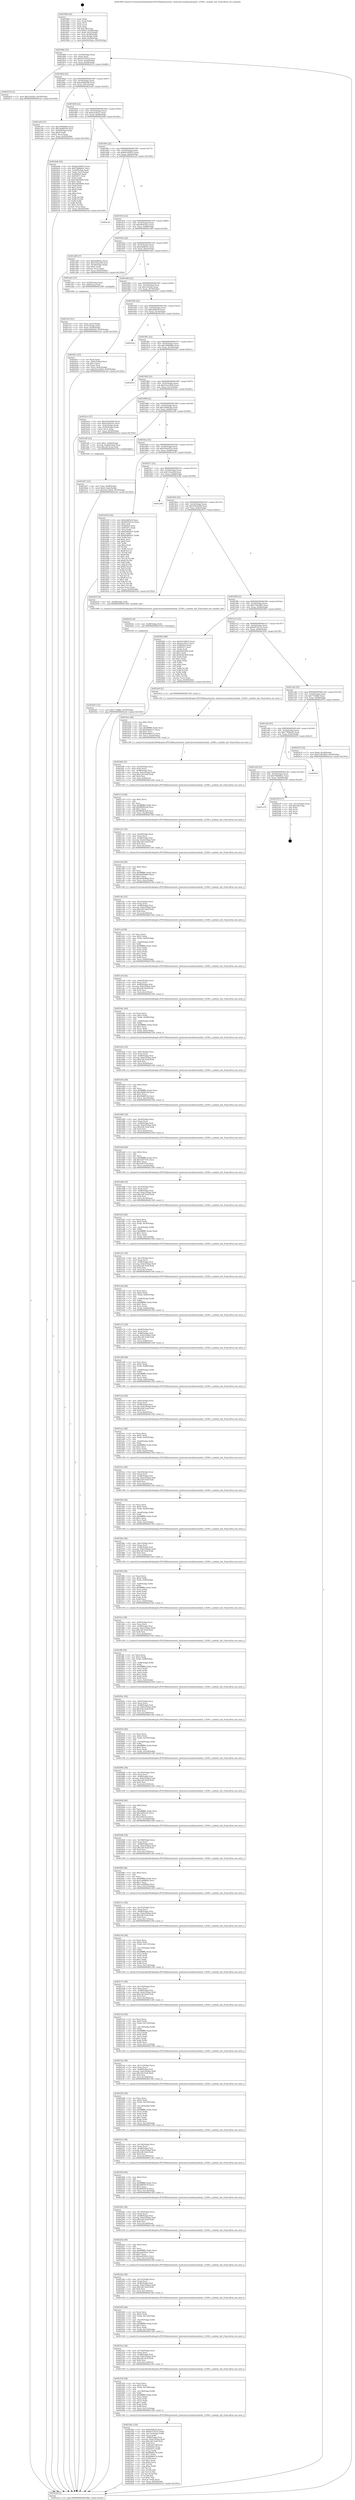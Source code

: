 digraph "0x401890" {
  label = "0x401890 (/mnt/c/Users/mathe/Desktop/tcc/POCII/binaries/extr_hashcatsrcmodulesmodule_12500.c_module_init_Final-ollvm.out::main(0))"
  labelloc = "t"
  node[shape=record]

  Entry [label="",width=0.3,height=0.3,shape=circle,fillcolor=black,style=filled]
  "0x4018bb" [label="{
     0x4018bb [23]\l
     | [instrs]\l
     &nbsp;&nbsp;0x4018bb \<+3\>: mov -0x50(%rbp),%eax\l
     &nbsp;&nbsp;0x4018be \<+2\>: mov %eax,%ecx\l
     &nbsp;&nbsp;0x4018c0 \<+6\>: sub $0x9e37b552,%ecx\l
     &nbsp;&nbsp;0x4018c6 \<+3\>: mov %eax,-0x54(%rbp)\l
     &nbsp;&nbsp;0x4018c9 \<+3\>: mov %ecx,-0x58(%rbp)\l
     &nbsp;&nbsp;0x4018cc \<+6\>: je 0000000000402410 \<main+0xb80\>\l
  }"]
  "0x402410" [label="{
     0x402410 [12]\l
     | [instrs]\l
     &nbsp;&nbsp;0x402410 \<+7\>: movl $0x1eb5f2e,-0x50(%rbp)\l
     &nbsp;&nbsp;0x402417 \<+5\>: jmp 0000000000402ced \<main+0x145d\>\l
  }"]
  "0x4018d2" [label="{
     0x4018d2 [22]\l
     | [instrs]\l
     &nbsp;&nbsp;0x4018d2 \<+5\>: jmp 00000000004018d7 \<main+0x47\>\l
     &nbsp;&nbsp;0x4018d7 \<+3\>: mov -0x54(%rbp),%eax\l
     &nbsp;&nbsp;0x4018da \<+5\>: sub $0xa3dd4544,%eax\l
     &nbsp;&nbsp;0x4018df \<+3\>: mov %eax,-0x5c(%rbp)\l
     &nbsp;&nbsp;0x4018e2 \<+6\>: je 0000000000401ad5 \<main+0x245\>\l
  }"]
  Exit [label="",width=0.3,height=0.3,shape=circle,fillcolor=black,style=filled,peripheries=2]
  "0x401ad5" [label="{
     0x401ad5 [27]\l
     | [instrs]\l
     &nbsp;&nbsp;0x401ad5 \<+5\>: mov $0x109999de,%eax\l
     &nbsp;&nbsp;0x401ada \<+5\>: mov $0x3ab8459e,%ecx\l
     &nbsp;&nbsp;0x401adf \<+3\>: mov -0x20(%rbp),%edx\l
     &nbsp;&nbsp;0x401ae2 \<+3\>: cmp $0x0,%edx\l
     &nbsp;&nbsp;0x401ae5 \<+3\>: cmove %ecx,%eax\l
     &nbsp;&nbsp;0x401ae8 \<+3\>: mov %eax,-0x50(%rbp)\l
     &nbsp;&nbsp;0x401aeb \<+5\>: jmp 0000000000402ced \<main+0x145d\>\l
  }"]
  "0x4018e8" [label="{
     0x4018e8 [22]\l
     | [instrs]\l
     &nbsp;&nbsp;0x4018e8 \<+5\>: jmp 00000000004018ed \<main+0x5d\>\l
     &nbsp;&nbsp;0x4018ed \<+3\>: mov -0x54(%rbp),%eax\l
     &nbsp;&nbsp;0x4018f0 \<+5\>: sub $0xaea3f5a1,%eax\l
     &nbsp;&nbsp;0x4018f5 \<+3\>: mov %eax,-0x60(%rbp)\l
     &nbsp;&nbsp;0x4018f8 \<+6\>: je 00000000004024db \<main+0xc4b\>\l
  }"]
  "0x401a76" [label="{
     0x401a76\l
  }", style=dashed]
  "0x4024db" [label="{
     0x4024db [94]\l
     | [instrs]\l
     &nbsp;&nbsp;0x4024db \<+5\>: mov $0xbb169025,%eax\l
     &nbsp;&nbsp;0x4024e0 \<+5\>: mov $0x79d8d8a1,%ecx\l
     &nbsp;&nbsp;0x4024e5 \<+3\>: mov -0x28(%rbp),%edx\l
     &nbsp;&nbsp;0x4024e8 \<+3\>: mov %edx,-0x1c(%rbp)\l
     &nbsp;&nbsp;0x4024eb \<+7\>: mov 0x4050c0,%edx\l
     &nbsp;&nbsp;0x4024f2 \<+7\>: mov 0x40507c,%esi\l
     &nbsp;&nbsp;0x4024f9 \<+2\>: mov %edx,%edi\l
     &nbsp;&nbsp;0x4024fb \<+6\>: sub $0xe3bb490b,%edi\l
     &nbsp;&nbsp;0x402501 \<+3\>: sub $0x1,%edi\l
     &nbsp;&nbsp;0x402504 \<+6\>: add $0xe3bb490b,%edi\l
     &nbsp;&nbsp;0x40250a \<+3\>: imul %edi,%edx\l
     &nbsp;&nbsp;0x40250d \<+3\>: and $0x1,%edx\l
     &nbsp;&nbsp;0x402510 \<+3\>: cmp $0x0,%edx\l
     &nbsp;&nbsp;0x402513 \<+4\>: sete %r8b\l
     &nbsp;&nbsp;0x402517 \<+3\>: cmp $0xa,%esi\l
     &nbsp;&nbsp;0x40251a \<+4\>: setl %r9b\l
     &nbsp;&nbsp;0x40251e \<+3\>: mov %r8b,%r10b\l
     &nbsp;&nbsp;0x402521 \<+3\>: and %r9b,%r10b\l
     &nbsp;&nbsp;0x402524 \<+3\>: xor %r9b,%r8b\l
     &nbsp;&nbsp;0x402527 \<+3\>: or %r8b,%r10b\l
     &nbsp;&nbsp;0x40252a \<+4\>: test $0x1,%r10b\l
     &nbsp;&nbsp;0x40252e \<+3\>: cmovne %ecx,%eax\l
     &nbsp;&nbsp;0x402531 \<+3\>: mov %eax,-0x50(%rbp)\l
     &nbsp;&nbsp;0x402534 \<+5\>: jmp 0000000000402ced \<main+0x145d\>\l
  }"]
  "0x4018fe" [label="{
     0x4018fe [22]\l
     | [instrs]\l
     &nbsp;&nbsp;0x4018fe \<+5\>: jmp 0000000000401903 \<main+0x73\>\l
     &nbsp;&nbsp;0x401903 \<+3\>: mov -0x54(%rbp),%eax\l
     &nbsp;&nbsp;0x401906 \<+5\>: sub $0xbb169025,%eax\l
     &nbsp;&nbsp;0x40190b \<+3\>: mov %eax,-0x64(%rbp)\l
     &nbsp;&nbsp;0x40190e \<+6\>: je 0000000000402ce6 \<main+0x1456\>\l
  }"]
  "0x402539" [label="{
     0x402539 [17]\l
     | [instrs]\l
     &nbsp;&nbsp;0x402539 \<+3\>: mov -0x1c(%rbp),%eax\l
     &nbsp;&nbsp;0x40253c \<+7\>: add $0x1b8,%rsp\l
     &nbsp;&nbsp;0x402543 \<+1\>: pop %rbx\l
     &nbsp;&nbsp;0x402544 \<+2\>: pop %r14\l
     &nbsp;&nbsp;0x402546 \<+2\>: pop %r15\l
     &nbsp;&nbsp;0x402548 \<+1\>: pop %rbp\l
     &nbsp;&nbsp;0x402549 \<+1\>: ret\l
  }"]
  "0x402ce6" [label="{
     0x402ce6\l
  }", style=dashed]
  "0x401914" [label="{
     0x401914 [22]\l
     | [instrs]\l
     &nbsp;&nbsp;0x401914 \<+5\>: jmp 0000000000401919 \<main+0x89\>\l
     &nbsp;&nbsp;0x401919 \<+3\>: mov -0x54(%rbp),%eax\l
     &nbsp;&nbsp;0x40191c \<+5\>: sub $0xe9e45abc,%eax\l
     &nbsp;&nbsp;0x401921 \<+3\>: mov %eax,-0x68(%rbp)\l
     &nbsp;&nbsp;0x401924 \<+6\>: je 0000000000401a80 \<main+0x1f0\>\l
  }"]
  "0x401a5d" [label="{
     0x401a5d [25]\l
     | [instrs]\l
     &nbsp;&nbsp;0x401a5d \<+5\>: jmp 0000000000401a62 \<main+0x1d2\>\l
     &nbsp;&nbsp;0x401a62 \<+3\>: mov -0x54(%rbp),%eax\l
     &nbsp;&nbsp;0x401a65 \<+5\>: sub $0x79d8d8a1,%eax\l
     &nbsp;&nbsp;0x401a6a \<+6\>: mov %eax,-0xa0(%rbp)\l
     &nbsp;&nbsp;0x401a70 \<+6\>: je 0000000000402539 \<main+0xca9\>\l
  }"]
  "0x401a80" [label="{
     0x401a80 [27]\l
     | [instrs]\l
     &nbsp;&nbsp;0x401a80 \<+5\>: mov $0xebdfbeec,%eax\l
     &nbsp;&nbsp;0x401a85 \<+5\>: mov $0x510ae2f4,%ecx\l
     &nbsp;&nbsp;0x401a8a \<+3\>: mov -0x24(%rbp),%edx\l
     &nbsp;&nbsp;0x401a8d \<+3\>: cmp $0x2,%edx\l
     &nbsp;&nbsp;0x401a90 \<+3\>: cmovne %ecx,%eax\l
     &nbsp;&nbsp;0x401a93 \<+3\>: mov %eax,-0x50(%rbp)\l
     &nbsp;&nbsp;0x401a96 \<+5\>: jmp 0000000000402ced \<main+0x145d\>\l
  }"]
  "0x40192a" [label="{
     0x40192a [22]\l
     | [instrs]\l
     &nbsp;&nbsp;0x40192a \<+5\>: jmp 000000000040192f \<main+0x9f\>\l
     &nbsp;&nbsp;0x40192f \<+3\>: mov -0x54(%rbp),%eax\l
     &nbsp;&nbsp;0x401932 \<+5\>: sub $0xebdfbeec,%eax\l
     &nbsp;&nbsp;0x401937 \<+3\>: mov %eax,-0x6c(%rbp)\l
     &nbsp;&nbsp;0x40193a \<+6\>: je 0000000000401ab3 \<main+0x223\>\l
  }"]
  "0x402ced" [label="{
     0x402ced [5]\l
     | [instrs]\l
     &nbsp;&nbsp;0x402ced \<+5\>: jmp 00000000004018bb \<main+0x2b\>\l
  }"]
  "0x401890" [label="{
     0x401890 [43]\l
     | [instrs]\l
     &nbsp;&nbsp;0x401890 \<+1\>: push %rbp\l
     &nbsp;&nbsp;0x401891 \<+3\>: mov %rsp,%rbp\l
     &nbsp;&nbsp;0x401894 \<+2\>: push %r15\l
     &nbsp;&nbsp;0x401896 \<+2\>: push %r14\l
     &nbsp;&nbsp;0x401898 \<+1\>: push %rbx\l
     &nbsp;&nbsp;0x401899 \<+7\>: sub $0x1b8,%rsp\l
     &nbsp;&nbsp;0x4018a0 \<+7\>: movl $0x0,-0x28(%rbp)\l
     &nbsp;&nbsp;0x4018a7 \<+3\>: mov %edi,-0x2c(%rbp)\l
     &nbsp;&nbsp;0x4018aa \<+4\>: mov %rsi,-0x38(%rbp)\l
     &nbsp;&nbsp;0x4018ae \<+3\>: mov -0x2c(%rbp),%edi\l
     &nbsp;&nbsp;0x4018b1 \<+3\>: mov %edi,-0x24(%rbp)\l
     &nbsp;&nbsp;0x4018b4 \<+7\>: movl $0xe9e45abc,-0x50(%rbp)\l
  }"]
  "0x40245f" [label="{
     0x40245f\l
  }", style=dashed]
  "0x401ab3" [label="{
     0x401ab3 [13]\l
     | [instrs]\l
     &nbsp;&nbsp;0x401ab3 \<+4\>: mov -0x38(%rbp),%rax\l
     &nbsp;&nbsp;0x401ab7 \<+4\>: mov 0x8(%rax),%rdi\l
     &nbsp;&nbsp;0x401abb \<+5\>: call 0000000000401060 \<atoi@plt\>\l
     | [calls]\l
     &nbsp;&nbsp;0x401060 \{1\} (unknown)\l
  }"]
  "0x401940" [label="{
     0x401940 [22]\l
     | [instrs]\l
     &nbsp;&nbsp;0x401940 \<+5\>: jmp 0000000000401945 \<main+0xb5\>\l
     &nbsp;&nbsp;0x401945 \<+3\>: mov -0x54(%rbp),%eax\l
     &nbsp;&nbsp;0x401948 \<+5\>: sub $0x1eb5f2e,%eax\l
     &nbsp;&nbsp;0x40194d \<+3\>: mov %eax,-0x70(%rbp)\l
     &nbsp;&nbsp;0x401950 \<+6\>: je 000000000040241c \<main+0xb8c\>\l
  }"]
  "0x401ac0" [label="{
     0x401ac0 [21]\l
     | [instrs]\l
     &nbsp;&nbsp;0x401ac0 \<+3\>: mov %eax,-0x3c(%rbp)\l
     &nbsp;&nbsp;0x401ac3 \<+3\>: mov -0x3c(%rbp),%eax\l
     &nbsp;&nbsp;0x401ac6 \<+3\>: mov %eax,-0x20(%rbp)\l
     &nbsp;&nbsp;0x401ac9 \<+7\>: movl $0xa3dd4544,-0x50(%rbp)\l
     &nbsp;&nbsp;0x401ad0 \<+5\>: jmp 0000000000402ced \<main+0x145d\>\l
  }"]
  "0x401a44" [label="{
     0x401a44 [25]\l
     | [instrs]\l
     &nbsp;&nbsp;0x401a44 \<+5\>: jmp 0000000000401a49 \<main+0x1b9\>\l
     &nbsp;&nbsp;0x401a49 \<+3\>: mov -0x54(%rbp),%eax\l
     &nbsp;&nbsp;0x401a4c \<+5\>: sub $0x77894ed5,%eax\l
     &nbsp;&nbsp;0x401a51 \<+6\>: mov %eax,-0x9c(%rbp)\l
     &nbsp;&nbsp;0x401a57 \<+6\>: je 000000000040245f \<main+0xbcf\>\l
  }"]
  "0x40241c" [label="{
     0x40241c [25]\l
     | [instrs]\l
     &nbsp;&nbsp;0x40241c \<+2\>: xor %eax,%eax\l
     &nbsp;&nbsp;0x40241e \<+3\>: mov -0x4c(%rbp),%ecx\l
     &nbsp;&nbsp;0x402421 \<+3\>: sub $0x1,%eax\l
     &nbsp;&nbsp;0x402424 \<+2\>: sub %eax,%ecx\l
     &nbsp;&nbsp;0x402426 \<+3\>: mov %ecx,-0x4c(%rbp)\l
     &nbsp;&nbsp;0x402429 \<+7\>: movl $0x25e12834,-0x50(%rbp)\l
     &nbsp;&nbsp;0x402430 \<+5\>: jmp 0000000000402ced \<main+0x145d\>\l
  }"]
  "0x401956" [label="{
     0x401956 [22]\l
     | [instrs]\l
     &nbsp;&nbsp;0x401956 \<+5\>: jmp 000000000040195b \<main+0xcb\>\l
     &nbsp;&nbsp;0x40195b \<+3\>: mov -0x54(%rbp),%eax\l
     &nbsp;&nbsp;0x40195e \<+5\>: sub $0xb2b83c9,%eax\l
     &nbsp;&nbsp;0x401963 \<+3\>: mov %eax,-0x74(%rbp)\l
     &nbsp;&nbsp;0x401966 \<+6\>: je 000000000040254a \<main+0xcba\>\l
  }"]
  "0x402470" [label="{
     0x402470 [19]\l
     | [instrs]\l
     &nbsp;&nbsp;0x402470 \<+7\>: movl $0x0,-0x28(%rbp)\l
     &nbsp;&nbsp;0x402477 \<+7\>: movl $0x578e3d03,-0x50(%rbp)\l
     &nbsp;&nbsp;0x40247e \<+5\>: jmp 0000000000402ced \<main+0x145d\>\l
  }"]
  "0x40254a" [label="{
     0x40254a\l
  }", style=dashed]
  "0x40196c" [label="{
     0x40196c [22]\l
     | [instrs]\l
     &nbsp;&nbsp;0x40196c \<+5\>: jmp 0000000000401971 \<main+0xe1\>\l
     &nbsp;&nbsp;0x401971 \<+3\>: mov -0x54(%rbp),%eax\l
     &nbsp;&nbsp;0x401974 \<+5\>: sub $0x109999de,%eax\l
     &nbsp;&nbsp;0x401979 \<+3\>: mov %eax,-0x78(%rbp)\l
     &nbsp;&nbsp;0x40197c \<+6\>: je 0000000000402453 \<main+0xbc3\>\l
  }"]
  "0x402447" [label="{
     0x402447 [12]\l
     | [instrs]\l
     &nbsp;&nbsp;0x402447 \<+7\>: movl $0x772fbff2,-0x50(%rbp)\l
     &nbsp;&nbsp;0x40244e \<+5\>: jmp 0000000000402ced \<main+0x145d\>\l
  }"]
  "0x402453" [label="{
     0x402453\l
  }", style=dashed]
  "0x401982" [label="{
     0x401982 [22]\l
     | [instrs]\l
     &nbsp;&nbsp;0x401982 \<+5\>: jmp 0000000000401987 \<main+0xf7\>\l
     &nbsp;&nbsp;0x401987 \<+3\>: mov -0x54(%rbp),%eax\l
     &nbsp;&nbsp;0x40198a \<+5\>: sub $0x25e12834,%eax\l
     &nbsp;&nbsp;0x40198f \<+3\>: mov %eax,-0x7c(%rbp)\l
     &nbsp;&nbsp;0x401992 \<+6\>: je 0000000000401b1e \<main+0x28e\>\l
  }"]
  "0x40243e" [label="{
     0x40243e [9]\l
     | [instrs]\l
     &nbsp;&nbsp;0x40243e \<+4\>: mov -0x48(%rbp),%rdi\l
     &nbsp;&nbsp;0x402442 \<+5\>: call 0000000000401030 \<free@plt\>\l
     | [calls]\l
     &nbsp;&nbsp;0x401030 \{1\} (unknown)\l
  }"]
  "0x401b1e" [label="{
     0x401b1e [27]\l
     | [instrs]\l
     &nbsp;&nbsp;0x401b1e \<+5\>: mov $0x530e0240,%eax\l
     &nbsp;&nbsp;0x401b23 \<+5\>: mov $0x43eb433a,%ecx\l
     &nbsp;&nbsp;0x401b28 \<+3\>: mov -0x4c(%rbp),%edx\l
     &nbsp;&nbsp;0x401b2b \<+3\>: cmp -0x40(%rbp),%edx\l
     &nbsp;&nbsp;0x401b2e \<+3\>: cmovl %ecx,%eax\l
     &nbsp;&nbsp;0x401b31 \<+3\>: mov %eax,-0x50(%rbp)\l
     &nbsp;&nbsp;0x401b34 \<+5\>: jmp 0000000000402ced \<main+0x145d\>\l
  }"]
  "0x401998" [label="{
     0x401998 [22]\l
     | [instrs]\l
     &nbsp;&nbsp;0x401998 \<+5\>: jmp 000000000040199d \<main+0x10d\>\l
     &nbsp;&nbsp;0x40199d \<+3\>: mov -0x54(%rbp),%eax\l
     &nbsp;&nbsp;0x4019a0 \<+5\>: sub $0x3ab8459e,%eax\l
     &nbsp;&nbsp;0x4019a5 \<+3\>: mov %eax,-0x80(%rbp)\l
     &nbsp;&nbsp;0x4019a8 \<+6\>: je 0000000000401af0 \<main+0x260\>\l
  }"]
  "0x40238e" [label="{
     0x40238e [130]\l
     | [instrs]\l
     &nbsp;&nbsp;0x40238e \<+5\>: mov $0xb2b83c9,%ecx\l
     &nbsp;&nbsp;0x402393 \<+5\>: mov $0x9e37b552,%edx\l
     &nbsp;&nbsp;0x402398 \<+7\>: mov -0x13c(%rbp),%r8d\l
     &nbsp;&nbsp;0x40239f \<+4\>: imul %eax,%r8d\l
     &nbsp;&nbsp;0x4023a3 \<+4\>: mov -0x48(%rbp),%rsi\l
     &nbsp;&nbsp;0x4023a7 \<+4\>: movslq -0x4c(%rbp),%rdi\l
     &nbsp;&nbsp;0x4023ab \<+7\>: imul $0x1d0,%rdi,%rdi\l
     &nbsp;&nbsp;0x4023b2 \<+3\>: add %rdi,%rsi\l
     &nbsp;&nbsp;0x4023b5 \<+7\>: mov %r8d,0x1c8(%rsi)\l
     &nbsp;&nbsp;0x4023bc \<+7\>: mov 0x4050c0,%eax\l
     &nbsp;&nbsp;0x4023c3 \<+8\>: mov 0x40507c,%r8d\l
     &nbsp;&nbsp;0x4023cb \<+3\>: mov %eax,%r9d\l
     &nbsp;&nbsp;0x4023ce \<+7\>: add $0xfd9d0c76,%r9d\l
     &nbsp;&nbsp;0x4023d5 \<+4\>: sub $0x1,%r9d\l
     &nbsp;&nbsp;0x4023d9 \<+7\>: sub $0xfd9d0c76,%r9d\l
     &nbsp;&nbsp;0x4023e0 \<+4\>: imul %r9d,%eax\l
     &nbsp;&nbsp;0x4023e4 \<+3\>: and $0x1,%eax\l
     &nbsp;&nbsp;0x4023e7 \<+3\>: cmp $0x0,%eax\l
     &nbsp;&nbsp;0x4023ea \<+4\>: sete %r10b\l
     &nbsp;&nbsp;0x4023ee \<+4\>: cmp $0xa,%r8d\l
     &nbsp;&nbsp;0x4023f2 \<+4\>: setl %r11b\l
     &nbsp;&nbsp;0x4023f6 \<+3\>: mov %r10b,%bl\l
     &nbsp;&nbsp;0x4023f9 \<+3\>: and %r11b,%bl\l
     &nbsp;&nbsp;0x4023fc \<+3\>: xor %r11b,%r10b\l
     &nbsp;&nbsp;0x4023ff \<+3\>: or %r10b,%bl\l
     &nbsp;&nbsp;0x402402 \<+3\>: test $0x1,%bl\l
     &nbsp;&nbsp;0x402405 \<+3\>: cmovne %edx,%ecx\l
     &nbsp;&nbsp;0x402408 \<+3\>: mov %ecx,-0x50(%rbp)\l
     &nbsp;&nbsp;0x40240b \<+5\>: jmp 0000000000402ced \<main+0x145d\>\l
  }"]
  "0x401af0" [label="{
     0x401af0 [23]\l
     | [instrs]\l
     &nbsp;&nbsp;0x401af0 \<+7\>: movl $0x1,-0x40(%rbp)\l
     &nbsp;&nbsp;0x401af7 \<+4\>: movslq -0x40(%rbp),%rax\l
     &nbsp;&nbsp;0x401afb \<+7\>: imul $0x1d0,%rax,%rdi\l
     &nbsp;&nbsp;0x401b02 \<+5\>: call 0000000000401050 \<malloc@plt\>\l
     | [calls]\l
     &nbsp;&nbsp;0x401050 \{1\} (unknown)\l
  }"]
  "0x4019ae" [label="{
     0x4019ae [25]\l
     | [instrs]\l
     &nbsp;&nbsp;0x4019ae \<+5\>: jmp 00000000004019b3 \<main+0x123\>\l
     &nbsp;&nbsp;0x4019b3 \<+3\>: mov -0x54(%rbp),%eax\l
     &nbsp;&nbsp;0x4019b6 \<+5\>: sub $0x43eb433a,%eax\l
     &nbsp;&nbsp;0x4019bb \<+6\>: mov %eax,-0x84(%rbp)\l
     &nbsp;&nbsp;0x4019c1 \<+6\>: je 0000000000401b39 \<main+0x2a9\>\l
  }"]
  "0x401b07" [label="{
     0x401b07 [23]\l
     | [instrs]\l
     &nbsp;&nbsp;0x401b07 \<+4\>: mov %rax,-0x48(%rbp)\l
     &nbsp;&nbsp;0x401b0b \<+7\>: movl $0x0,-0x4c(%rbp)\l
     &nbsp;&nbsp;0x401b12 \<+7\>: movl $0x25e12834,-0x50(%rbp)\l
     &nbsp;&nbsp;0x401b19 \<+5\>: jmp 0000000000402ced \<main+0x145d\>\l
  }"]
  "0x402354" [label="{
     0x402354 [58]\l
     | [instrs]\l
     &nbsp;&nbsp;0x402354 \<+2\>: xor %ecx,%ecx\l
     &nbsp;&nbsp;0x402356 \<+5\>: mov $0x2,%edx\l
     &nbsp;&nbsp;0x40235b \<+6\>: mov %edx,-0x138(%rbp)\l
     &nbsp;&nbsp;0x402361 \<+1\>: cltd\l
     &nbsp;&nbsp;0x402362 \<+7\>: mov -0x138(%rbp),%r8d\l
     &nbsp;&nbsp;0x402369 \<+3\>: idiv %r8d\l
     &nbsp;&nbsp;0x40236c \<+6\>: imul $0xfffffffe,%edx,%edx\l
     &nbsp;&nbsp;0x402372 \<+3\>: mov %ecx,%r9d\l
     &nbsp;&nbsp;0x402375 \<+3\>: sub %edx,%r9d\l
     &nbsp;&nbsp;0x402378 \<+2\>: mov %ecx,%edx\l
     &nbsp;&nbsp;0x40237a \<+3\>: sub $0x1,%edx\l
     &nbsp;&nbsp;0x40237d \<+3\>: add %edx,%r9d\l
     &nbsp;&nbsp;0x402380 \<+3\>: sub %r9d,%ecx\l
     &nbsp;&nbsp;0x402383 \<+6\>: mov %ecx,-0x13c(%rbp)\l
     &nbsp;&nbsp;0x402389 \<+5\>: call 0000000000401160 \<next_i\>\l
     | [calls]\l
     &nbsp;&nbsp;0x401160 \{1\} (/mnt/c/Users/mathe/Desktop/tcc/POCII/binaries/extr_hashcatsrcmodulesmodule_12500.c_module_init_Final-ollvm.out::next_i)\l
  }"]
  "0x401b39" [label="{
     0x401b39 [144]\l
     | [instrs]\l
     &nbsp;&nbsp;0x401b39 \<+5\>: mov $0xb2b83c9,%eax\l
     &nbsp;&nbsp;0x401b3e \<+5\>: mov $0x6d72d13a,%ecx\l
     &nbsp;&nbsp;0x401b43 \<+2\>: mov $0x1,%dl\l
     &nbsp;&nbsp;0x401b45 \<+7\>: mov 0x4050c0,%esi\l
     &nbsp;&nbsp;0x401b4c \<+7\>: mov 0x40507c,%edi\l
     &nbsp;&nbsp;0x401b53 \<+3\>: mov %esi,%r8d\l
     &nbsp;&nbsp;0x401b56 \<+7\>: sub $0x85482b51,%r8d\l
     &nbsp;&nbsp;0x401b5d \<+4\>: sub $0x1,%r8d\l
     &nbsp;&nbsp;0x401b61 \<+7\>: add $0x85482b51,%r8d\l
     &nbsp;&nbsp;0x401b68 \<+4\>: imul %r8d,%esi\l
     &nbsp;&nbsp;0x401b6c \<+3\>: and $0x1,%esi\l
     &nbsp;&nbsp;0x401b6f \<+3\>: cmp $0x0,%esi\l
     &nbsp;&nbsp;0x401b72 \<+4\>: sete %r9b\l
     &nbsp;&nbsp;0x401b76 \<+3\>: cmp $0xa,%edi\l
     &nbsp;&nbsp;0x401b79 \<+4\>: setl %r10b\l
     &nbsp;&nbsp;0x401b7d \<+3\>: mov %r9b,%r11b\l
     &nbsp;&nbsp;0x401b80 \<+4\>: xor $0xff,%r11b\l
     &nbsp;&nbsp;0x401b84 \<+3\>: mov %r10b,%bl\l
     &nbsp;&nbsp;0x401b87 \<+3\>: xor $0xff,%bl\l
     &nbsp;&nbsp;0x401b8a \<+3\>: xor $0x1,%dl\l
     &nbsp;&nbsp;0x401b8d \<+3\>: mov %r11b,%r14b\l
     &nbsp;&nbsp;0x401b90 \<+4\>: and $0xff,%r14b\l
     &nbsp;&nbsp;0x401b94 \<+3\>: and %dl,%r9b\l
     &nbsp;&nbsp;0x401b97 \<+3\>: mov %bl,%r15b\l
     &nbsp;&nbsp;0x401b9a \<+4\>: and $0xff,%r15b\l
     &nbsp;&nbsp;0x401b9e \<+3\>: and %dl,%r10b\l
     &nbsp;&nbsp;0x401ba1 \<+3\>: or %r9b,%r14b\l
     &nbsp;&nbsp;0x401ba4 \<+3\>: or %r10b,%r15b\l
     &nbsp;&nbsp;0x401ba7 \<+3\>: xor %r15b,%r14b\l
     &nbsp;&nbsp;0x401baa \<+3\>: or %bl,%r11b\l
     &nbsp;&nbsp;0x401bad \<+4\>: xor $0xff,%r11b\l
     &nbsp;&nbsp;0x401bb1 \<+3\>: or $0x1,%dl\l
     &nbsp;&nbsp;0x401bb4 \<+3\>: and %dl,%r11b\l
     &nbsp;&nbsp;0x401bb7 \<+3\>: or %r11b,%r14b\l
     &nbsp;&nbsp;0x401bba \<+4\>: test $0x1,%r14b\l
     &nbsp;&nbsp;0x401bbe \<+3\>: cmovne %ecx,%eax\l
     &nbsp;&nbsp;0x401bc1 \<+3\>: mov %eax,-0x50(%rbp)\l
     &nbsp;&nbsp;0x401bc4 \<+5\>: jmp 0000000000402ced \<main+0x145d\>\l
  }"]
  "0x4019c7" [label="{
     0x4019c7 [25]\l
     | [instrs]\l
     &nbsp;&nbsp;0x4019c7 \<+5\>: jmp 00000000004019cc \<main+0x13c\>\l
     &nbsp;&nbsp;0x4019cc \<+3\>: mov -0x54(%rbp),%eax\l
     &nbsp;&nbsp;0x4019cf \<+5\>: sub $0x510ae2f4,%eax\l
     &nbsp;&nbsp;0x4019d4 \<+6\>: mov %eax,-0x88(%rbp)\l
     &nbsp;&nbsp;0x4019da \<+6\>: je 0000000000401a9b \<main+0x20b\>\l
  }"]
  "0x40232e" [label="{
     0x40232e [38]\l
     | [instrs]\l
     &nbsp;&nbsp;0x40232e \<+6\>: mov -0x134(%rbp),%ecx\l
     &nbsp;&nbsp;0x402334 \<+3\>: imul %eax,%ecx\l
     &nbsp;&nbsp;0x402337 \<+4\>: mov -0x48(%rbp),%rsi\l
     &nbsp;&nbsp;0x40233b \<+4\>: movslq -0x4c(%rbp),%rdi\l
     &nbsp;&nbsp;0x40233f \<+7\>: imul $0x1d0,%rdi,%rdi\l
     &nbsp;&nbsp;0x402346 \<+3\>: add %rdi,%rsi\l
     &nbsp;&nbsp;0x402349 \<+6\>: mov %ecx,0x1c4(%rsi)\l
     &nbsp;&nbsp;0x40234f \<+5\>: call 0000000000401160 \<next_i\>\l
     | [calls]\l
     &nbsp;&nbsp;0x401160 \{1\} (/mnt/c/Users/mathe/Desktop/tcc/POCII/binaries/extr_hashcatsrcmodulesmodule_12500.c_module_init_Final-ollvm.out::next_i)\l
  }"]
  "0x401a9b" [label="{
     0x401a9b\l
  }", style=dashed]
  "0x4019e0" [label="{
     0x4019e0 [25]\l
     | [instrs]\l
     &nbsp;&nbsp;0x4019e0 \<+5\>: jmp 00000000004019e5 \<main+0x155\>\l
     &nbsp;&nbsp;0x4019e5 \<+3\>: mov -0x54(%rbp),%eax\l
     &nbsp;&nbsp;0x4019e8 \<+5\>: sub $0x530e0240,%eax\l
     &nbsp;&nbsp;0x4019ed \<+6\>: mov %eax,-0x8c(%rbp)\l
     &nbsp;&nbsp;0x4019f3 \<+6\>: je 0000000000402435 \<main+0xba5\>\l
  }"]
  "0x402300" [label="{
     0x402300 [46]\l
     | [instrs]\l
     &nbsp;&nbsp;0x402300 \<+2\>: xor %ecx,%ecx\l
     &nbsp;&nbsp;0x402302 \<+5\>: mov $0x2,%edx\l
     &nbsp;&nbsp;0x402307 \<+6\>: mov %edx,-0x130(%rbp)\l
     &nbsp;&nbsp;0x40230d \<+1\>: cltd\l
     &nbsp;&nbsp;0x40230e \<+7\>: mov -0x130(%rbp),%r8d\l
     &nbsp;&nbsp;0x402315 \<+3\>: idiv %r8d\l
     &nbsp;&nbsp;0x402318 \<+6\>: imul $0xfffffffe,%edx,%edx\l
     &nbsp;&nbsp;0x40231e \<+3\>: sub $0x1,%ecx\l
     &nbsp;&nbsp;0x402321 \<+2\>: sub %ecx,%edx\l
     &nbsp;&nbsp;0x402323 \<+6\>: mov %edx,-0x134(%rbp)\l
     &nbsp;&nbsp;0x402329 \<+5\>: call 0000000000401160 \<next_i\>\l
     | [calls]\l
     &nbsp;&nbsp;0x401160 \{1\} (/mnt/c/Users/mathe/Desktop/tcc/POCII/binaries/extr_hashcatsrcmodulesmodule_12500.c_module_init_Final-ollvm.out::next_i)\l
  }"]
  "0x402435" [label="{
     0x402435 [9]\l
     | [instrs]\l
     &nbsp;&nbsp;0x402435 \<+4\>: mov -0x48(%rbp),%rdi\l
     &nbsp;&nbsp;0x402439 \<+5\>: call 0000000000401400 \<module_init\>\l
     | [calls]\l
     &nbsp;&nbsp;0x401400 \{1\} (/mnt/c/Users/mathe/Desktop/tcc/POCII/binaries/extr_hashcatsrcmodulesmodule_12500.c_module_init_Final-ollvm.out::module_init)\l
  }"]
  "0x4019f9" [label="{
     0x4019f9 [25]\l
     | [instrs]\l
     &nbsp;&nbsp;0x4019f9 \<+5\>: jmp 00000000004019fe \<main+0x16e\>\l
     &nbsp;&nbsp;0x4019fe \<+3\>: mov -0x54(%rbp),%eax\l
     &nbsp;&nbsp;0x401a01 \<+5\>: sub $0x578e3d03,%eax\l
     &nbsp;&nbsp;0x401a06 \<+6\>: mov %eax,-0x90(%rbp)\l
     &nbsp;&nbsp;0x401a0c \<+6\>: je 0000000000402483 \<main+0xbf3\>\l
  }"]
  "0x4022da" [label="{
     0x4022da [38]\l
     | [instrs]\l
     &nbsp;&nbsp;0x4022da \<+6\>: mov -0x12c(%rbp),%ecx\l
     &nbsp;&nbsp;0x4022e0 \<+3\>: imul %eax,%ecx\l
     &nbsp;&nbsp;0x4022e3 \<+4\>: mov -0x48(%rbp),%rsi\l
     &nbsp;&nbsp;0x4022e7 \<+4\>: movslq -0x4c(%rbp),%rdi\l
     &nbsp;&nbsp;0x4022eb \<+7\>: imul $0x1d0,%rdi,%rdi\l
     &nbsp;&nbsp;0x4022f2 \<+3\>: add %rdi,%rsi\l
     &nbsp;&nbsp;0x4022f5 \<+6\>: mov %ecx,0x1c0(%rsi)\l
     &nbsp;&nbsp;0x4022fb \<+5\>: call 0000000000401160 \<next_i\>\l
     | [calls]\l
     &nbsp;&nbsp;0x401160 \{1\} (/mnt/c/Users/mathe/Desktop/tcc/POCII/binaries/extr_hashcatsrcmodulesmodule_12500.c_module_init_Final-ollvm.out::next_i)\l
  }"]
  "0x402483" [label="{
     0x402483 [88]\l
     | [instrs]\l
     &nbsp;&nbsp;0x402483 \<+5\>: mov $0xbb169025,%eax\l
     &nbsp;&nbsp;0x402488 \<+5\>: mov $0xaea3f5a1,%ecx\l
     &nbsp;&nbsp;0x40248d \<+7\>: mov 0x4050c0,%edx\l
     &nbsp;&nbsp;0x402494 \<+7\>: mov 0x40507c,%esi\l
     &nbsp;&nbsp;0x40249b \<+2\>: mov %edx,%edi\l
     &nbsp;&nbsp;0x40249d \<+6\>: sub $0xf03bc690,%edi\l
     &nbsp;&nbsp;0x4024a3 \<+3\>: sub $0x1,%edi\l
     &nbsp;&nbsp;0x4024a6 \<+6\>: add $0xf03bc690,%edi\l
     &nbsp;&nbsp;0x4024ac \<+3\>: imul %edi,%edx\l
     &nbsp;&nbsp;0x4024af \<+3\>: and $0x1,%edx\l
     &nbsp;&nbsp;0x4024b2 \<+3\>: cmp $0x0,%edx\l
     &nbsp;&nbsp;0x4024b5 \<+4\>: sete %r8b\l
     &nbsp;&nbsp;0x4024b9 \<+3\>: cmp $0xa,%esi\l
     &nbsp;&nbsp;0x4024bc \<+4\>: setl %r9b\l
     &nbsp;&nbsp;0x4024c0 \<+3\>: mov %r8b,%r10b\l
     &nbsp;&nbsp;0x4024c3 \<+3\>: and %r9b,%r10b\l
     &nbsp;&nbsp;0x4024c6 \<+3\>: xor %r9b,%r8b\l
     &nbsp;&nbsp;0x4024c9 \<+3\>: or %r8b,%r10b\l
     &nbsp;&nbsp;0x4024cc \<+4\>: test $0x1,%r10b\l
     &nbsp;&nbsp;0x4024d0 \<+3\>: cmovne %ecx,%eax\l
     &nbsp;&nbsp;0x4024d3 \<+3\>: mov %eax,-0x50(%rbp)\l
     &nbsp;&nbsp;0x4024d6 \<+5\>: jmp 0000000000402ced \<main+0x145d\>\l
  }"]
  "0x401a12" [label="{
     0x401a12 [25]\l
     | [instrs]\l
     &nbsp;&nbsp;0x401a12 \<+5\>: jmp 0000000000401a17 \<main+0x187\>\l
     &nbsp;&nbsp;0x401a17 \<+3\>: mov -0x54(%rbp),%eax\l
     &nbsp;&nbsp;0x401a1a \<+5\>: sub $0x6d72d13a,%eax\l
     &nbsp;&nbsp;0x401a1f \<+6\>: mov %eax,-0x94(%rbp)\l
     &nbsp;&nbsp;0x401a25 \<+6\>: je 0000000000401bc9 \<main+0x339\>\l
  }"]
  "0x4022b2" [label="{
     0x4022b2 [40]\l
     | [instrs]\l
     &nbsp;&nbsp;0x4022b2 \<+5\>: mov $0x2,%ecx\l
     &nbsp;&nbsp;0x4022b7 \<+1\>: cltd\l
     &nbsp;&nbsp;0x4022b8 \<+2\>: idiv %ecx\l
     &nbsp;&nbsp;0x4022ba \<+6\>: imul $0xfffffffe,%edx,%ecx\l
     &nbsp;&nbsp;0x4022c0 \<+6\>: add $0xaad302a1,%ecx\l
     &nbsp;&nbsp;0x4022c6 \<+3\>: add $0x1,%ecx\l
     &nbsp;&nbsp;0x4022c9 \<+6\>: sub $0xaad302a1,%ecx\l
     &nbsp;&nbsp;0x4022cf \<+6\>: mov %ecx,-0x12c(%rbp)\l
     &nbsp;&nbsp;0x4022d5 \<+5\>: call 0000000000401160 \<next_i\>\l
     | [calls]\l
     &nbsp;&nbsp;0x401160 \{1\} (/mnt/c/Users/mathe/Desktop/tcc/POCII/binaries/extr_hashcatsrcmodulesmodule_12500.c_module_init_Final-ollvm.out::next_i)\l
  }"]
  "0x401bc9" [label="{
     0x401bc9 [5]\l
     | [instrs]\l
     &nbsp;&nbsp;0x401bc9 \<+5\>: call 0000000000401160 \<next_i\>\l
     | [calls]\l
     &nbsp;&nbsp;0x401160 \{1\} (/mnt/c/Users/mathe/Desktop/tcc/POCII/binaries/extr_hashcatsrcmodulesmodule_12500.c_module_init_Final-ollvm.out::next_i)\l
  }"]
  "0x401a2b" [label="{
     0x401a2b [25]\l
     | [instrs]\l
     &nbsp;&nbsp;0x401a2b \<+5\>: jmp 0000000000401a30 \<main+0x1a0\>\l
     &nbsp;&nbsp;0x401a30 \<+3\>: mov -0x54(%rbp),%eax\l
     &nbsp;&nbsp;0x401a33 \<+5\>: sub $0x772fbff2,%eax\l
     &nbsp;&nbsp;0x401a38 \<+6\>: mov %eax,-0x98(%rbp)\l
     &nbsp;&nbsp;0x401a3e \<+6\>: je 0000000000402470 \<main+0xbe0\>\l
  }"]
  "0x401bce" [label="{
     0x401bce [40]\l
     | [instrs]\l
     &nbsp;&nbsp;0x401bce \<+5\>: mov $0x2,%ecx\l
     &nbsp;&nbsp;0x401bd3 \<+1\>: cltd\l
     &nbsp;&nbsp;0x401bd4 \<+2\>: idiv %ecx\l
     &nbsp;&nbsp;0x401bd6 \<+6\>: imul $0xfffffffe,%edx,%ecx\l
     &nbsp;&nbsp;0x401bdc \<+6\>: sub $0x6dddee7c,%ecx\l
     &nbsp;&nbsp;0x401be2 \<+3\>: add $0x1,%ecx\l
     &nbsp;&nbsp;0x401be5 \<+6\>: add $0x6dddee7c,%ecx\l
     &nbsp;&nbsp;0x401beb \<+6\>: mov %ecx,-0xa4(%rbp)\l
     &nbsp;&nbsp;0x401bf1 \<+5\>: call 0000000000401160 \<next_i\>\l
     | [calls]\l
     &nbsp;&nbsp;0x401160 \{1\} (/mnt/c/Users/mathe/Desktop/tcc/POCII/binaries/extr_hashcatsrcmodulesmodule_12500.c_module_init_Final-ollvm.out::next_i)\l
  }"]
  "0x401bf6" [label="{
     0x401bf6 [35]\l
     | [instrs]\l
     &nbsp;&nbsp;0x401bf6 \<+6\>: mov -0xa4(%rbp),%ecx\l
     &nbsp;&nbsp;0x401bfc \<+3\>: imul %eax,%ecx\l
     &nbsp;&nbsp;0x401bff \<+4\>: mov -0x48(%rbp),%rsi\l
     &nbsp;&nbsp;0x401c03 \<+4\>: movslq -0x4c(%rbp),%rdi\l
     &nbsp;&nbsp;0x401c07 \<+7\>: imul $0x1d0,%rdi,%rdi\l
     &nbsp;&nbsp;0x401c0e \<+3\>: add %rdi,%rsi\l
     &nbsp;&nbsp;0x401c11 \<+3\>: mov %ecx,0x8(%rsi)\l
     &nbsp;&nbsp;0x401c14 \<+5\>: call 0000000000401160 \<next_i\>\l
     | [calls]\l
     &nbsp;&nbsp;0x401160 \{1\} (/mnt/c/Users/mathe/Desktop/tcc/POCII/binaries/extr_hashcatsrcmodulesmodule_12500.c_module_init_Final-ollvm.out::next_i)\l
  }"]
  "0x401c19" [label="{
     0x401c19 [40]\l
     | [instrs]\l
     &nbsp;&nbsp;0x401c19 \<+5\>: mov $0x2,%ecx\l
     &nbsp;&nbsp;0x401c1e \<+1\>: cltd\l
     &nbsp;&nbsp;0x401c1f \<+2\>: idiv %ecx\l
     &nbsp;&nbsp;0x401c21 \<+6\>: imul $0xfffffffe,%edx,%ecx\l
     &nbsp;&nbsp;0x401c27 \<+6\>: add $0xf869b3e8,%ecx\l
     &nbsp;&nbsp;0x401c2d \<+3\>: add $0x1,%ecx\l
     &nbsp;&nbsp;0x401c30 \<+6\>: sub $0xf869b3e8,%ecx\l
     &nbsp;&nbsp;0x401c36 \<+6\>: mov %ecx,-0xa8(%rbp)\l
     &nbsp;&nbsp;0x401c3c \<+5\>: call 0000000000401160 \<next_i\>\l
     | [calls]\l
     &nbsp;&nbsp;0x401160 \{1\} (/mnt/c/Users/mathe/Desktop/tcc/POCII/binaries/extr_hashcatsrcmodulesmodule_12500.c_module_init_Final-ollvm.out::next_i)\l
  }"]
  "0x401c41" [label="{
     0x401c41 [35]\l
     | [instrs]\l
     &nbsp;&nbsp;0x401c41 \<+6\>: mov -0xa8(%rbp),%ecx\l
     &nbsp;&nbsp;0x401c47 \<+3\>: imul %eax,%ecx\l
     &nbsp;&nbsp;0x401c4a \<+4\>: mov -0x48(%rbp),%rsi\l
     &nbsp;&nbsp;0x401c4e \<+4\>: movslq -0x4c(%rbp),%rdi\l
     &nbsp;&nbsp;0x401c52 \<+7\>: imul $0x1d0,%rdi,%rdi\l
     &nbsp;&nbsp;0x401c59 \<+3\>: add %rdi,%rsi\l
     &nbsp;&nbsp;0x401c5c \<+3\>: mov %ecx,0xc(%rsi)\l
     &nbsp;&nbsp;0x401c5f \<+5\>: call 0000000000401160 \<next_i\>\l
     | [calls]\l
     &nbsp;&nbsp;0x401160 \{1\} (/mnt/c/Users/mathe/Desktop/tcc/POCII/binaries/extr_hashcatsrcmodulesmodule_12500.c_module_init_Final-ollvm.out::next_i)\l
  }"]
  "0x401c64" [label="{
     0x401c64 [40]\l
     | [instrs]\l
     &nbsp;&nbsp;0x401c64 \<+5\>: mov $0x2,%ecx\l
     &nbsp;&nbsp;0x401c69 \<+1\>: cltd\l
     &nbsp;&nbsp;0x401c6a \<+2\>: idiv %ecx\l
     &nbsp;&nbsp;0x401c6c \<+6\>: imul $0xfffffffe,%edx,%ecx\l
     &nbsp;&nbsp;0x401c72 \<+6\>: sub $0x4d56db0e,%ecx\l
     &nbsp;&nbsp;0x401c78 \<+3\>: add $0x1,%ecx\l
     &nbsp;&nbsp;0x401c7b \<+6\>: add $0x4d56db0e,%ecx\l
     &nbsp;&nbsp;0x401c81 \<+6\>: mov %ecx,-0xac(%rbp)\l
     &nbsp;&nbsp;0x401c87 \<+5\>: call 0000000000401160 \<next_i\>\l
     | [calls]\l
     &nbsp;&nbsp;0x401160 \{1\} (/mnt/c/Users/mathe/Desktop/tcc/POCII/binaries/extr_hashcatsrcmodulesmodule_12500.c_module_init_Final-ollvm.out::next_i)\l
  }"]
  "0x401c8c" [label="{
     0x401c8c [35]\l
     | [instrs]\l
     &nbsp;&nbsp;0x401c8c \<+6\>: mov -0xac(%rbp),%ecx\l
     &nbsp;&nbsp;0x401c92 \<+3\>: imul %eax,%ecx\l
     &nbsp;&nbsp;0x401c95 \<+4\>: mov -0x48(%rbp),%rsi\l
     &nbsp;&nbsp;0x401c99 \<+4\>: movslq -0x4c(%rbp),%rdi\l
     &nbsp;&nbsp;0x401c9d \<+7\>: imul $0x1d0,%rdi,%rdi\l
     &nbsp;&nbsp;0x401ca4 \<+3\>: add %rdi,%rsi\l
     &nbsp;&nbsp;0x401ca7 \<+3\>: mov %ecx,0x10(%rsi)\l
     &nbsp;&nbsp;0x401caa \<+5\>: call 0000000000401160 \<next_i\>\l
     | [calls]\l
     &nbsp;&nbsp;0x401160 \{1\} (/mnt/c/Users/mathe/Desktop/tcc/POCII/binaries/extr_hashcatsrcmodulesmodule_12500.c_module_init_Final-ollvm.out::next_i)\l
  }"]
  "0x401caf" [label="{
     0x401caf [58]\l
     | [instrs]\l
     &nbsp;&nbsp;0x401caf \<+2\>: xor %ecx,%ecx\l
     &nbsp;&nbsp;0x401cb1 \<+5\>: mov $0x2,%edx\l
     &nbsp;&nbsp;0x401cb6 \<+6\>: mov %edx,-0xb0(%rbp)\l
     &nbsp;&nbsp;0x401cbc \<+1\>: cltd\l
     &nbsp;&nbsp;0x401cbd \<+7\>: mov -0xb0(%rbp),%r8d\l
     &nbsp;&nbsp;0x401cc4 \<+3\>: idiv %r8d\l
     &nbsp;&nbsp;0x401cc7 \<+6\>: imul $0xfffffffe,%edx,%edx\l
     &nbsp;&nbsp;0x401ccd \<+3\>: mov %ecx,%r9d\l
     &nbsp;&nbsp;0x401cd0 \<+3\>: sub %edx,%r9d\l
     &nbsp;&nbsp;0x401cd3 \<+2\>: mov %ecx,%edx\l
     &nbsp;&nbsp;0x401cd5 \<+3\>: sub $0x1,%edx\l
     &nbsp;&nbsp;0x401cd8 \<+3\>: add %edx,%r9d\l
     &nbsp;&nbsp;0x401cdb \<+3\>: sub %r9d,%ecx\l
     &nbsp;&nbsp;0x401cde \<+6\>: mov %ecx,-0xb4(%rbp)\l
     &nbsp;&nbsp;0x401ce4 \<+5\>: call 0000000000401160 \<next_i\>\l
     | [calls]\l
     &nbsp;&nbsp;0x401160 \{1\} (/mnt/c/Users/mathe/Desktop/tcc/POCII/binaries/extr_hashcatsrcmodulesmodule_12500.c_module_init_Final-ollvm.out::next_i)\l
  }"]
  "0x401ce9" [label="{
     0x401ce9 [35]\l
     | [instrs]\l
     &nbsp;&nbsp;0x401ce9 \<+6\>: mov -0xb4(%rbp),%ecx\l
     &nbsp;&nbsp;0x401cef \<+3\>: imul %eax,%ecx\l
     &nbsp;&nbsp;0x401cf2 \<+4\>: mov -0x48(%rbp),%rsi\l
     &nbsp;&nbsp;0x401cf6 \<+4\>: movslq -0x4c(%rbp),%rdi\l
     &nbsp;&nbsp;0x401cfa \<+7\>: imul $0x1d0,%rdi,%rdi\l
     &nbsp;&nbsp;0x401d01 \<+3\>: add %rdi,%rsi\l
     &nbsp;&nbsp;0x401d04 \<+3\>: mov %ecx,0x14(%rsi)\l
     &nbsp;&nbsp;0x401d07 \<+5\>: call 0000000000401160 \<next_i\>\l
     | [calls]\l
     &nbsp;&nbsp;0x401160 \{1\} (/mnt/c/Users/mathe/Desktop/tcc/POCII/binaries/extr_hashcatsrcmodulesmodule_12500.c_module_init_Final-ollvm.out::next_i)\l
  }"]
  "0x401d0c" [label="{
     0x401d0c [46]\l
     | [instrs]\l
     &nbsp;&nbsp;0x401d0c \<+2\>: xor %ecx,%ecx\l
     &nbsp;&nbsp;0x401d0e \<+5\>: mov $0x2,%edx\l
     &nbsp;&nbsp;0x401d13 \<+6\>: mov %edx,-0xb8(%rbp)\l
     &nbsp;&nbsp;0x401d19 \<+1\>: cltd\l
     &nbsp;&nbsp;0x401d1a \<+7\>: mov -0xb8(%rbp),%r8d\l
     &nbsp;&nbsp;0x401d21 \<+3\>: idiv %r8d\l
     &nbsp;&nbsp;0x401d24 \<+6\>: imul $0xfffffffe,%edx,%edx\l
     &nbsp;&nbsp;0x401d2a \<+3\>: sub $0x1,%ecx\l
     &nbsp;&nbsp;0x401d2d \<+2\>: sub %ecx,%edx\l
     &nbsp;&nbsp;0x401d2f \<+6\>: mov %edx,-0xbc(%rbp)\l
     &nbsp;&nbsp;0x401d35 \<+5\>: call 0000000000401160 \<next_i\>\l
     | [calls]\l
     &nbsp;&nbsp;0x401160 \{1\} (/mnt/c/Users/mathe/Desktop/tcc/POCII/binaries/extr_hashcatsrcmodulesmodule_12500.c_module_init_Final-ollvm.out::next_i)\l
  }"]
  "0x401d3a" [label="{
     0x401d3a [35]\l
     | [instrs]\l
     &nbsp;&nbsp;0x401d3a \<+6\>: mov -0xbc(%rbp),%ecx\l
     &nbsp;&nbsp;0x401d40 \<+3\>: imul %eax,%ecx\l
     &nbsp;&nbsp;0x401d43 \<+4\>: mov -0x48(%rbp),%rsi\l
     &nbsp;&nbsp;0x401d47 \<+4\>: movslq -0x4c(%rbp),%rdi\l
     &nbsp;&nbsp;0x401d4b \<+7\>: imul $0x1d0,%rdi,%rdi\l
     &nbsp;&nbsp;0x401d52 \<+3\>: add %rdi,%rsi\l
     &nbsp;&nbsp;0x401d55 \<+3\>: mov %ecx,0x20(%rsi)\l
     &nbsp;&nbsp;0x401d58 \<+5\>: call 0000000000401160 \<next_i\>\l
     | [calls]\l
     &nbsp;&nbsp;0x401160 \{1\} (/mnt/c/Users/mathe/Desktop/tcc/POCII/binaries/extr_hashcatsrcmodulesmodule_12500.c_module_init_Final-ollvm.out::next_i)\l
  }"]
  "0x401d5d" [label="{
     0x401d5d [40]\l
     | [instrs]\l
     &nbsp;&nbsp;0x401d5d \<+5\>: mov $0x2,%ecx\l
     &nbsp;&nbsp;0x401d62 \<+1\>: cltd\l
     &nbsp;&nbsp;0x401d63 \<+2\>: idiv %ecx\l
     &nbsp;&nbsp;0x401d65 \<+6\>: imul $0xfffffffe,%edx,%ecx\l
     &nbsp;&nbsp;0x401d6b \<+6\>: add $0x36b6f13b,%ecx\l
     &nbsp;&nbsp;0x401d71 \<+3\>: add $0x1,%ecx\l
     &nbsp;&nbsp;0x401d74 \<+6\>: sub $0x36b6f13b,%ecx\l
     &nbsp;&nbsp;0x401d7a \<+6\>: mov %ecx,-0xc0(%rbp)\l
     &nbsp;&nbsp;0x401d80 \<+5\>: call 0000000000401160 \<next_i\>\l
     | [calls]\l
     &nbsp;&nbsp;0x401160 \{1\} (/mnt/c/Users/mathe/Desktop/tcc/POCII/binaries/extr_hashcatsrcmodulesmodule_12500.c_module_init_Final-ollvm.out::next_i)\l
  }"]
  "0x401d85" [label="{
     0x401d85 [35]\l
     | [instrs]\l
     &nbsp;&nbsp;0x401d85 \<+6\>: mov -0xc0(%rbp),%ecx\l
     &nbsp;&nbsp;0x401d8b \<+3\>: imul %eax,%ecx\l
     &nbsp;&nbsp;0x401d8e \<+4\>: mov -0x48(%rbp),%rsi\l
     &nbsp;&nbsp;0x401d92 \<+4\>: movslq -0x4c(%rbp),%rdi\l
     &nbsp;&nbsp;0x401d96 \<+7\>: imul $0x1d0,%rdi,%rdi\l
     &nbsp;&nbsp;0x401d9d \<+3\>: add %rdi,%rsi\l
     &nbsp;&nbsp;0x401da0 \<+3\>: mov %ecx,0x40(%rsi)\l
     &nbsp;&nbsp;0x401da3 \<+5\>: call 0000000000401160 \<next_i\>\l
     | [calls]\l
     &nbsp;&nbsp;0x401160 \{1\} (/mnt/c/Users/mathe/Desktop/tcc/POCII/binaries/extr_hashcatsrcmodulesmodule_12500.c_module_init_Final-ollvm.out::next_i)\l
  }"]
  "0x401da8" [label="{
     0x401da8 [40]\l
     | [instrs]\l
     &nbsp;&nbsp;0x401da8 \<+5\>: mov $0x2,%ecx\l
     &nbsp;&nbsp;0x401dad \<+1\>: cltd\l
     &nbsp;&nbsp;0x401dae \<+2\>: idiv %ecx\l
     &nbsp;&nbsp;0x401db0 \<+6\>: imul $0xfffffffe,%edx,%ecx\l
     &nbsp;&nbsp;0x401db6 \<+6\>: add $0x184755fc,%ecx\l
     &nbsp;&nbsp;0x401dbc \<+3\>: add $0x1,%ecx\l
     &nbsp;&nbsp;0x401dbf \<+6\>: sub $0x184755fc,%ecx\l
     &nbsp;&nbsp;0x401dc5 \<+6\>: mov %ecx,-0xc4(%rbp)\l
     &nbsp;&nbsp;0x401dcb \<+5\>: call 0000000000401160 \<next_i\>\l
     | [calls]\l
     &nbsp;&nbsp;0x401160 \{1\} (/mnt/c/Users/mathe/Desktop/tcc/POCII/binaries/extr_hashcatsrcmodulesmodule_12500.c_module_init_Final-ollvm.out::next_i)\l
  }"]
  "0x401dd0" [label="{
     0x401dd0 [35]\l
     | [instrs]\l
     &nbsp;&nbsp;0x401dd0 \<+6\>: mov -0xc4(%rbp),%ecx\l
     &nbsp;&nbsp;0x401dd6 \<+3\>: imul %eax,%ecx\l
     &nbsp;&nbsp;0x401dd9 \<+4\>: mov -0x48(%rbp),%rsi\l
     &nbsp;&nbsp;0x401ddd \<+4\>: movslq -0x4c(%rbp),%rdi\l
     &nbsp;&nbsp;0x401de1 \<+7\>: imul $0x1d0,%rdi,%rdi\l
     &nbsp;&nbsp;0x401de8 \<+3\>: add %rdi,%rsi\l
     &nbsp;&nbsp;0x401deb \<+3\>: mov %ecx,0x78(%rsi)\l
     &nbsp;&nbsp;0x401dee \<+5\>: call 0000000000401160 \<next_i\>\l
     | [calls]\l
     &nbsp;&nbsp;0x401160 \{1\} (/mnt/c/Users/mathe/Desktop/tcc/POCII/binaries/extr_hashcatsrcmodulesmodule_12500.c_module_init_Final-ollvm.out::next_i)\l
  }"]
  "0x401df3" [label="{
     0x401df3 [46]\l
     | [instrs]\l
     &nbsp;&nbsp;0x401df3 \<+2\>: xor %ecx,%ecx\l
     &nbsp;&nbsp;0x401df5 \<+5\>: mov $0x2,%edx\l
     &nbsp;&nbsp;0x401dfa \<+6\>: mov %edx,-0xc8(%rbp)\l
     &nbsp;&nbsp;0x401e00 \<+1\>: cltd\l
     &nbsp;&nbsp;0x401e01 \<+7\>: mov -0xc8(%rbp),%r8d\l
     &nbsp;&nbsp;0x401e08 \<+3\>: idiv %r8d\l
     &nbsp;&nbsp;0x401e0b \<+6\>: imul $0xfffffffe,%edx,%edx\l
     &nbsp;&nbsp;0x401e11 \<+3\>: sub $0x1,%ecx\l
     &nbsp;&nbsp;0x401e14 \<+2\>: sub %ecx,%edx\l
     &nbsp;&nbsp;0x401e16 \<+6\>: mov %edx,-0xcc(%rbp)\l
     &nbsp;&nbsp;0x401e1c \<+5\>: call 0000000000401160 \<next_i\>\l
     | [calls]\l
     &nbsp;&nbsp;0x401160 \{1\} (/mnt/c/Users/mathe/Desktop/tcc/POCII/binaries/extr_hashcatsrcmodulesmodule_12500.c_module_init_Final-ollvm.out::next_i)\l
  }"]
  "0x401e21" [label="{
     0x401e21 [35]\l
     | [instrs]\l
     &nbsp;&nbsp;0x401e21 \<+6\>: mov -0xcc(%rbp),%ecx\l
     &nbsp;&nbsp;0x401e27 \<+3\>: imul %eax,%ecx\l
     &nbsp;&nbsp;0x401e2a \<+4\>: mov -0x48(%rbp),%rsi\l
     &nbsp;&nbsp;0x401e2e \<+4\>: movslq -0x4c(%rbp),%rdi\l
     &nbsp;&nbsp;0x401e32 \<+7\>: imul $0x1d0,%rdi,%rdi\l
     &nbsp;&nbsp;0x401e39 \<+3\>: add %rdi,%rsi\l
     &nbsp;&nbsp;0x401e3c \<+3\>: mov %ecx,0x7c(%rsi)\l
     &nbsp;&nbsp;0x401e3f \<+5\>: call 0000000000401160 \<next_i\>\l
     | [calls]\l
     &nbsp;&nbsp;0x401160 \{1\} (/mnt/c/Users/mathe/Desktop/tcc/POCII/binaries/extr_hashcatsrcmodulesmodule_12500.c_module_init_Final-ollvm.out::next_i)\l
  }"]
  "0x401e44" [label="{
     0x401e44 [46]\l
     | [instrs]\l
     &nbsp;&nbsp;0x401e44 \<+2\>: xor %ecx,%ecx\l
     &nbsp;&nbsp;0x401e46 \<+5\>: mov $0x2,%edx\l
     &nbsp;&nbsp;0x401e4b \<+6\>: mov %edx,-0xd0(%rbp)\l
     &nbsp;&nbsp;0x401e51 \<+1\>: cltd\l
     &nbsp;&nbsp;0x401e52 \<+7\>: mov -0xd0(%rbp),%r8d\l
     &nbsp;&nbsp;0x401e59 \<+3\>: idiv %r8d\l
     &nbsp;&nbsp;0x401e5c \<+6\>: imul $0xfffffffe,%edx,%edx\l
     &nbsp;&nbsp;0x401e62 \<+3\>: sub $0x1,%ecx\l
     &nbsp;&nbsp;0x401e65 \<+2\>: sub %ecx,%edx\l
     &nbsp;&nbsp;0x401e67 \<+6\>: mov %edx,-0xd4(%rbp)\l
     &nbsp;&nbsp;0x401e6d \<+5\>: call 0000000000401160 \<next_i\>\l
     | [calls]\l
     &nbsp;&nbsp;0x401160 \{1\} (/mnt/c/Users/mathe/Desktop/tcc/POCII/binaries/extr_hashcatsrcmodulesmodule_12500.c_module_init_Final-ollvm.out::next_i)\l
  }"]
  "0x401e72" [label="{
     0x401e72 [38]\l
     | [instrs]\l
     &nbsp;&nbsp;0x401e72 \<+6\>: mov -0xd4(%rbp),%ecx\l
     &nbsp;&nbsp;0x401e78 \<+3\>: imul %eax,%ecx\l
     &nbsp;&nbsp;0x401e7b \<+4\>: mov -0x48(%rbp),%rsi\l
     &nbsp;&nbsp;0x401e7f \<+4\>: movslq -0x4c(%rbp),%rdi\l
     &nbsp;&nbsp;0x401e83 \<+7\>: imul $0x1d0,%rdi,%rdi\l
     &nbsp;&nbsp;0x401e8a \<+3\>: add %rdi,%rsi\l
     &nbsp;&nbsp;0x401e8d \<+6\>: mov %ecx,0x88(%rsi)\l
     &nbsp;&nbsp;0x401e93 \<+5\>: call 0000000000401160 \<next_i\>\l
     | [calls]\l
     &nbsp;&nbsp;0x401160 \{1\} (/mnt/c/Users/mathe/Desktop/tcc/POCII/binaries/extr_hashcatsrcmodulesmodule_12500.c_module_init_Final-ollvm.out::next_i)\l
  }"]
  "0x401e98" [label="{
     0x401e98 [46]\l
     | [instrs]\l
     &nbsp;&nbsp;0x401e98 \<+2\>: xor %ecx,%ecx\l
     &nbsp;&nbsp;0x401e9a \<+5\>: mov $0x2,%edx\l
     &nbsp;&nbsp;0x401e9f \<+6\>: mov %edx,-0xd8(%rbp)\l
     &nbsp;&nbsp;0x401ea5 \<+1\>: cltd\l
     &nbsp;&nbsp;0x401ea6 \<+7\>: mov -0xd8(%rbp),%r8d\l
     &nbsp;&nbsp;0x401ead \<+3\>: idiv %r8d\l
     &nbsp;&nbsp;0x401eb0 \<+6\>: imul $0xfffffffe,%edx,%edx\l
     &nbsp;&nbsp;0x401eb6 \<+3\>: sub $0x1,%ecx\l
     &nbsp;&nbsp;0x401eb9 \<+2\>: sub %ecx,%edx\l
     &nbsp;&nbsp;0x401ebb \<+6\>: mov %edx,-0xdc(%rbp)\l
     &nbsp;&nbsp;0x401ec1 \<+5\>: call 0000000000401160 \<next_i\>\l
     | [calls]\l
     &nbsp;&nbsp;0x401160 \{1\} (/mnt/c/Users/mathe/Desktop/tcc/POCII/binaries/extr_hashcatsrcmodulesmodule_12500.c_module_init_Final-ollvm.out::next_i)\l
  }"]
  "0x401ec6" [label="{
     0x401ec6 [38]\l
     | [instrs]\l
     &nbsp;&nbsp;0x401ec6 \<+6\>: mov -0xdc(%rbp),%ecx\l
     &nbsp;&nbsp;0x401ecc \<+3\>: imul %eax,%ecx\l
     &nbsp;&nbsp;0x401ecf \<+4\>: mov -0x48(%rbp),%rsi\l
     &nbsp;&nbsp;0x401ed3 \<+4\>: movslq -0x4c(%rbp),%rdi\l
     &nbsp;&nbsp;0x401ed7 \<+7\>: imul $0x1d0,%rdi,%rdi\l
     &nbsp;&nbsp;0x401ede \<+3\>: add %rdi,%rsi\l
     &nbsp;&nbsp;0x401ee1 \<+6\>: mov %ecx,0xa0(%rsi)\l
     &nbsp;&nbsp;0x401ee7 \<+5\>: call 0000000000401160 \<next_i\>\l
     | [calls]\l
     &nbsp;&nbsp;0x401160 \{1\} (/mnt/c/Users/mathe/Desktop/tcc/POCII/binaries/extr_hashcatsrcmodulesmodule_12500.c_module_init_Final-ollvm.out::next_i)\l
  }"]
  "0x401eec" [label="{
     0x401eec [46]\l
     | [instrs]\l
     &nbsp;&nbsp;0x401eec \<+2\>: xor %ecx,%ecx\l
     &nbsp;&nbsp;0x401eee \<+5\>: mov $0x2,%edx\l
     &nbsp;&nbsp;0x401ef3 \<+6\>: mov %edx,-0xe0(%rbp)\l
     &nbsp;&nbsp;0x401ef9 \<+1\>: cltd\l
     &nbsp;&nbsp;0x401efa \<+7\>: mov -0xe0(%rbp),%r8d\l
     &nbsp;&nbsp;0x401f01 \<+3\>: idiv %r8d\l
     &nbsp;&nbsp;0x401f04 \<+6\>: imul $0xfffffffe,%edx,%edx\l
     &nbsp;&nbsp;0x401f0a \<+3\>: sub $0x1,%ecx\l
     &nbsp;&nbsp;0x401f0d \<+2\>: sub %ecx,%edx\l
     &nbsp;&nbsp;0x401f0f \<+6\>: mov %edx,-0xe4(%rbp)\l
     &nbsp;&nbsp;0x401f15 \<+5\>: call 0000000000401160 \<next_i\>\l
     | [calls]\l
     &nbsp;&nbsp;0x401160 \{1\} (/mnt/c/Users/mathe/Desktop/tcc/POCII/binaries/extr_hashcatsrcmodulesmodule_12500.c_module_init_Final-ollvm.out::next_i)\l
  }"]
  "0x401f1a" [label="{
     0x401f1a [38]\l
     | [instrs]\l
     &nbsp;&nbsp;0x401f1a \<+6\>: mov -0xe4(%rbp),%ecx\l
     &nbsp;&nbsp;0x401f20 \<+3\>: imul %eax,%ecx\l
     &nbsp;&nbsp;0x401f23 \<+4\>: mov -0x48(%rbp),%rsi\l
     &nbsp;&nbsp;0x401f27 \<+4\>: movslq -0x4c(%rbp),%rdi\l
     &nbsp;&nbsp;0x401f2b \<+7\>: imul $0x1d0,%rdi,%rdi\l
     &nbsp;&nbsp;0x401f32 \<+3\>: add %rdi,%rsi\l
     &nbsp;&nbsp;0x401f35 \<+6\>: mov %ecx,0xa4(%rsi)\l
     &nbsp;&nbsp;0x401f3b \<+5\>: call 0000000000401160 \<next_i\>\l
     | [calls]\l
     &nbsp;&nbsp;0x401160 \{1\} (/mnt/c/Users/mathe/Desktop/tcc/POCII/binaries/extr_hashcatsrcmodulesmodule_12500.c_module_init_Final-ollvm.out::next_i)\l
  }"]
  "0x401f40" [label="{
     0x401f40 [46]\l
     | [instrs]\l
     &nbsp;&nbsp;0x401f40 \<+2\>: xor %ecx,%ecx\l
     &nbsp;&nbsp;0x401f42 \<+5\>: mov $0x2,%edx\l
     &nbsp;&nbsp;0x401f47 \<+6\>: mov %edx,-0xe8(%rbp)\l
     &nbsp;&nbsp;0x401f4d \<+1\>: cltd\l
     &nbsp;&nbsp;0x401f4e \<+7\>: mov -0xe8(%rbp),%r8d\l
     &nbsp;&nbsp;0x401f55 \<+3\>: idiv %r8d\l
     &nbsp;&nbsp;0x401f58 \<+6\>: imul $0xfffffffe,%edx,%edx\l
     &nbsp;&nbsp;0x401f5e \<+3\>: sub $0x1,%ecx\l
     &nbsp;&nbsp;0x401f61 \<+2\>: sub %ecx,%edx\l
     &nbsp;&nbsp;0x401f63 \<+6\>: mov %edx,-0xec(%rbp)\l
     &nbsp;&nbsp;0x401f69 \<+5\>: call 0000000000401160 \<next_i\>\l
     | [calls]\l
     &nbsp;&nbsp;0x401160 \{1\} (/mnt/c/Users/mathe/Desktop/tcc/POCII/binaries/extr_hashcatsrcmodulesmodule_12500.c_module_init_Final-ollvm.out::next_i)\l
  }"]
  "0x401f6e" [label="{
     0x401f6e [38]\l
     | [instrs]\l
     &nbsp;&nbsp;0x401f6e \<+6\>: mov -0xec(%rbp),%ecx\l
     &nbsp;&nbsp;0x401f74 \<+3\>: imul %eax,%ecx\l
     &nbsp;&nbsp;0x401f77 \<+4\>: mov -0x48(%rbp),%rsi\l
     &nbsp;&nbsp;0x401f7b \<+4\>: movslq -0x4c(%rbp),%rdi\l
     &nbsp;&nbsp;0x401f7f \<+7\>: imul $0x1d0,%rdi,%rdi\l
     &nbsp;&nbsp;0x401f86 \<+3\>: add %rdi,%rsi\l
     &nbsp;&nbsp;0x401f89 \<+6\>: mov %ecx,0xf0(%rsi)\l
     &nbsp;&nbsp;0x401f8f \<+5\>: call 0000000000401160 \<next_i\>\l
     | [calls]\l
     &nbsp;&nbsp;0x401160 \{1\} (/mnt/c/Users/mathe/Desktop/tcc/POCII/binaries/extr_hashcatsrcmodulesmodule_12500.c_module_init_Final-ollvm.out::next_i)\l
  }"]
  "0x401f94" [label="{
     0x401f94 [58]\l
     | [instrs]\l
     &nbsp;&nbsp;0x401f94 \<+2\>: xor %ecx,%ecx\l
     &nbsp;&nbsp;0x401f96 \<+5\>: mov $0x2,%edx\l
     &nbsp;&nbsp;0x401f9b \<+6\>: mov %edx,-0xf0(%rbp)\l
     &nbsp;&nbsp;0x401fa1 \<+1\>: cltd\l
     &nbsp;&nbsp;0x401fa2 \<+7\>: mov -0xf0(%rbp),%r8d\l
     &nbsp;&nbsp;0x401fa9 \<+3\>: idiv %r8d\l
     &nbsp;&nbsp;0x401fac \<+6\>: imul $0xfffffffe,%edx,%edx\l
     &nbsp;&nbsp;0x401fb2 \<+3\>: mov %ecx,%r9d\l
     &nbsp;&nbsp;0x401fb5 \<+3\>: sub %edx,%r9d\l
     &nbsp;&nbsp;0x401fb8 \<+2\>: mov %ecx,%edx\l
     &nbsp;&nbsp;0x401fba \<+3\>: sub $0x1,%edx\l
     &nbsp;&nbsp;0x401fbd \<+3\>: add %edx,%r9d\l
     &nbsp;&nbsp;0x401fc0 \<+3\>: sub %r9d,%ecx\l
     &nbsp;&nbsp;0x401fc3 \<+6\>: mov %ecx,-0xf4(%rbp)\l
     &nbsp;&nbsp;0x401fc9 \<+5\>: call 0000000000401160 \<next_i\>\l
     | [calls]\l
     &nbsp;&nbsp;0x401160 \{1\} (/mnt/c/Users/mathe/Desktop/tcc/POCII/binaries/extr_hashcatsrcmodulesmodule_12500.c_module_init_Final-ollvm.out::next_i)\l
  }"]
  "0x401fce" [label="{
     0x401fce [38]\l
     | [instrs]\l
     &nbsp;&nbsp;0x401fce \<+6\>: mov -0xf4(%rbp),%ecx\l
     &nbsp;&nbsp;0x401fd4 \<+3\>: imul %eax,%ecx\l
     &nbsp;&nbsp;0x401fd7 \<+4\>: mov -0x48(%rbp),%rsi\l
     &nbsp;&nbsp;0x401fdb \<+4\>: movslq -0x4c(%rbp),%rdi\l
     &nbsp;&nbsp;0x401fdf \<+7\>: imul $0x1d0,%rdi,%rdi\l
     &nbsp;&nbsp;0x401fe6 \<+3\>: add %rdi,%rsi\l
     &nbsp;&nbsp;0x401fe9 \<+6\>: mov %ecx,0xf4(%rsi)\l
     &nbsp;&nbsp;0x401fef \<+5\>: call 0000000000401160 \<next_i\>\l
     | [calls]\l
     &nbsp;&nbsp;0x401160 \{1\} (/mnt/c/Users/mathe/Desktop/tcc/POCII/binaries/extr_hashcatsrcmodulesmodule_12500.c_module_init_Final-ollvm.out::next_i)\l
  }"]
  "0x401ff4" [label="{
     0x401ff4 [58]\l
     | [instrs]\l
     &nbsp;&nbsp;0x401ff4 \<+2\>: xor %ecx,%ecx\l
     &nbsp;&nbsp;0x401ff6 \<+5\>: mov $0x2,%edx\l
     &nbsp;&nbsp;0x401ffb \<+6\>: mov %edx,-0xf8(%rbp)\l
     &nbsp;&nbsp;0x402001 \<+1\>: cltd\l
     &nbsp;&nbsp;0x402002 \<+7\>: mov -0xf8(%rbp),%r8d\l
     &nbsp;&nbsp;0x402009 \<+3\>: idiv %r8d\l
     &nbsp;&nbsp;0x40200c \<+6\>: imul $0xfffffffe,%edx,%edx\l
     &nbsp;&nbsp;0x402012 \<+3\>: mov %ecx,%r9d\l
     &nbsp;&nbsp;0x402015 \<+3\>: sub %edx,%r9d\l
     &nbsp;&nbsp;0x402018 \<+2\>: mov %ecx,%edx\l
     &nbsp;&nbsp;0x40201a \<+3\>: sub $0x1,%edx\l
     &nbsp;&nbsp;0x40201d \<+3\>: add %edx,%r9d\l
     &nbsp;&nbsp;0x402020 \<+3\>: sub %r9d,%ecx\l
     &nbsp;&nbsp;0x402023 \<+6\>: mov %ecx,-0xfc(%rbp)\l
     &nbsp;&nbsp;0x402029 \<+5\>: call 0000000000401160 \<next_i\>\l
     | [calls]\l
     &nbsp;&nbsp;0x401160 \{1\} (/mnt/c/Users/mathe/Desktop/tcc/POCII/binaries/extr_hashcatsrcmodulesmodule_12500.c_module_init_Final-ollvm.out::next_i)\l
  }"]
  "0x40202e" [label="{
     0x40202e [38]\l
     | [instrs]\l
     &nbsp;&nbsp;0x40202e \<+6\>: mov -0xfc(%rbp),%ecx\l
     &nbsp;&nbsp;0x402034 \<+3\>: imul %eax,%ecx\l
     &nbsp;&nbsp;0x402037 \<+4\>: mov -0x48(%rbp),%rsi\l
     &nbsp;&nbsp;0x40203b \<+4\>: movslq -0x4c(%rbp),%rdi\l
     &nbsp;&nbsp;0x40203f \<+7\>: imul $0x1d0,%rdi,%rdi\l
     &nbsp;&nbsp;0x402046 \<+3\>: add %rdi,%rsi\l
     &nbsp;&nbsp;0x402049 \<+6\>: mov %ecx,0x108(%rsi)\l
     &nbsp;&nbsp;0x40204f \<+5\>: call 0000000000401160 \<next_i\>\l
     | [calls]\l
     &nbsp;&nbsp;0x401160 \{1\} (/mnt/c/Users/mathe/Desktop/tcc/POCII/binaries/extr_hashcatsrcmodulesmodule_12500.c_module_init_Final-ollvm.out::next_i)\l
  }"]
  "0x402054" [label="{
     0x402054 [46]\l
     | [instrs]\l
     &nbsp;&nbsp;0x402054 \<+2\>: xor %ecx,%ecx\l
     &nbsp;&nbsp;0x402056 \<+5\>: mov $0x2,%edx\l
     &nbsp;&nbsp;0x40205b \<+6\>: mov %edx,-0x100(%rbp)\l
     &nbsp;&nbsp;0x402061 \<+1\>: cltd\l
     &nbsp;&nbsp;0x402062 \<+7\>: mov -0x100(%rbp),%r8d\l
     &nbsp;&nbsp;0x402069 \<+3\>: idiv %r8d\l
     &nbsp;&nbsp;0x40206c \<+6\>: imul $0xfffffffe,%edx,%edx\l
     &nbsp;&nbsp;0x402072 \<+3\>: sub $0x1,%ecx\l
     &nbsp;&nbsp;0x402075 \<+2\>: sub %ecx,%edx\l
     &nbsp;&nbsp;0x402077 \<+6\>: mov %edx,-0x104(%rbp)\l
     &nbsp;&nbsp;0x40207d \<+5\>: call 0000000000401160 \<next_i\>\l
     | [calls]\l
     &nbsp;&nbsp;0x401160 \{1\} (/mnt/c/Users/mathe/Desktop/tcc/POCII/binaries/extr_hashcatsrcmodulesmodule_12500.c_module_init_Final-ollvm.out::next_i)\l
  }"]
  "0x402082" [label="{
     0x402082 [38]\l
     | [instrs]\l
     &nbsp;&nbsp;0x402082 \<+6\>: mov -0x104(%rbp),%ecx\l
     &nbsp;&nbsp;0x402088 \<+3\>: imul %eax,%ecx\l
     &nbsp;&nbsp;0x40208b \<+4\>: mov -0x48(%rbp),%rsi\l
     &nbsp;&nbsp;0x40208f \<+4\>: movslq -0x4c(%rbp),%rdi\l
     &nbsp;&nbsp;0x402093 \<+7\>: imul $0x1d0,%rdi,%rdi\l
     &nbsp;&nbsp;0x40209a \<+3\>: add %rdi,%rsi\l
     &nbsp;&nbsp;0x40209d \<+6\>: mov %ecx,0x120(%rsi)\l
     &nbsp;&nbsp;0x4020a3 \<+5\>: call 0000000000401160 \<next_i\>\l
     | [calls]\l
     &nbsp;&nbsp;0x401160 \{1\} (/mnt/c/Users/mathe/Desktop/tcc/POCII/binaries/extr_hashcatsrcmodulesmodule_12500.c_module_init_Final-ollvm.out::next_i)\l
  }"]
  "0x4020a8" [label="{
     0x4020a8 [40]\l
     | [instrs]\l
     &nbsp;&nbsp;0x4020a8 \<+5\>: mov $0x2,%ecx\l
     &nbsp;&nbsp;0x4020ad \<+1\>: cltd\l
     &nbsp;&nbsp;0x4020ae \<+2\>: idiv %ecx\l
     &nbsp;&nbsp;0x4020b0 \<+6\>: imul $0xfffffffe,%edx,%ecx\l
     &nbsp;&nbsp;0x4020b6 \<+6\>: add $0x3af02ca5,%ecx\l
     &nbsp;&nbsp;0x4020bc \<+3\>: add $0x1,%ecx\l
     &nbsp;&nbsp;0x4020bf \<+6\>: sub $0x3af02ca5,%ecx\l
     &nbsp;&nbsp;0x4020c5 \<+6\>: mov %ecx,-0x108(%rbp)\l
     &nbsp;&nbsp;0x4020cb \<+5\>: call 0000000000401160 \<next_i\>\l
     | [calls]\l
     &nbsp;&nbsp;0x401160 \{1\} (/mnt/c/Users/mathe/Desktop/tcc/POCII/binaries/extr_hashcatsrcmodulesmodule_12500.c_module_init_Final-ollvm.out::next_i)\l
  }"]
  "0x4020d0" [label="{
     0x4020d0 [38]\l
     | [instrs]\l
     &nbsp;&nbsp;0x4020d0 \<+6\>: mov -0x108(%rbp),%ecx\l
     &nbsp;&nbsp;0x4020d6 \<+3\>: imul %eax,%ecx\l
     &nbsp;&nbsp;0x4020d9 \<+4\>: mov -0x48(%rbp),%rsi\l
     &nbsp;&nbsp;0x4020dd \<+4\>: movslq -0x4c(%rbp),%rdi\l
     &nbsp;&nbsp;0x4020e1 \<+7\>: imul $0x1d0,%rdi,%rdi\l
     &nbsp;&nbsp;0x4020e8 \<+3\>: add %rdi,%rsi\l
     &nbsp;&nbsp;0x4020eb \<+6\>: mov %ecx,0x178(%rsi)\l
     &nbsp;&nbsp;0x4020f1 \<+5\>: call 0000000000401160 \<next_i\>\l
     | [calls]\l
     &nbsp;&nbsp;0x401160 \{1\} (/mnt/c/Users/mathe/Desktop/tcc/POCII/binaries/extr_hashcatsrcmodulesmodule_12500.c_module_init_Final-ollvm.out::next_i)\l
  }"]
  "0x4020f6" [label="{
     0x4020f6 [40]\l
     | [instrs]\l
     &nbsp;&nbsp;0x4020f6 \<+5\>: mov $0x2,%ecx\l
     &nbsp;&nbsp;0x4020fb \<+1\>: cltd\l
     &nbsp;&nbsp;0x4020fc \<+2\>: idiv %ecx\l
     &nbsp;&nbsp;0x4020fe \<+6\>: imul $0xfffffffe,%edx,%ecx\l
     &nbsp;&nbsp;0x402104 \<+6\>: sub $0x1ad4864a,%ecx\l
     &nbsp;&nbsp;0x40210a \<+3\>: add $0x1,%ecx\l
     &nbsp;&nbsp;0x40210d \<+6\>: add $0x1ad4864a,%ecx\l
     &nbsp;&nbsp;0x402113 \<+6\>: mov %ecx,-0x10c(%rbp)\l
     &nbsp;&nbsp;0x402119 \<+5\>: call 0000000000401160 \<next_i\>\l
     | [calls]\l
     &nbsp;&nbsp;0x401160 \{1\} (/mnt/c/Users/mathe/Desktop/tcc/POCII/binaries/extr_hashcatsrcmodulesmodule_12500.c_module_init_Final-ollvm.out::next_i)\l
  }"]
  "0x40211e" [label="{
     0x40211e [38]\l
     | [instrs]\l
     &nbsp;&nbsp;0x40211e \<+6\>: mov -0x10c(%rbp),%ecx\l
     &nbsp;&nbsp;0x402124 \<+3\>: imul %eax,%ecx\l
     &nbsp;&nbsp;0x402127 \<+4\>: mov -0x48(%rbp),%rsi\l
     &nbsp;&nbsp;0x40212b \<+4\>: movslq -0x4c(%rbp),%rdi\l
     &nbsp;&nbsp;0x40212f \<+7\>: imul $0x1d0,%rdi,%rdi\l
     &nbsp;&nbsp;0x402136 \<+3\>: add %rdi,%rsi\l
     &nbsp;&nbsp;0x402139 \<+6\>: mov %ecx,0x17c(%rsi)\l
     &nbsp;&nbsp;0x40213f \<+5\>: call 0000000000401160 \<next_i\>\l
     | [calls]\l
     &nbsp;&nbsp;0x401160 \{1\} (/mnt/c/Users/mathe/Desktop/tcc/POCII/binaries/extr_hashcatsrcmodulesmodule_12500.c_module_init_Final-ollvm.out::next_i)\l
  }"]
  "0x402144" [label="{
     0x402144 [58]\l
     | [instrs]\l
     &nbsp;&nbsp;0x402144 \<+2\>: xor %ecx,%ecx\l
     &nbsp;&nbsp;0x402146 \<+5\>: mov $0x2,%edx\l
     &nbsp;&nbsp;0x40214b \<+6\>: mov %edx,-0x110(%rbp)\l
     &nbsp;&nbsp;0x402151 \<+1\>: cltd\l
     &nbsp;&nbsp;0x402152 \<+7\>: mov -0x110(%rbp),%r8d\l
     &nbsp;&nbsp;0x402159 \<+3\>: idiv %r8d\l
     &nbsp;&nbsp;0x40215c \<+6\>: imul $0xfffffffe,%edx,%edx\l
     &nbsp;&nbsp;0x402162 \<+3\>: mov %ecx,%r9d\l
     &nbsp;&nbsp;0x402165 \<+3\>: sub %edx,%r9d\l
     &nbsp;&nbsp;0x402168 \<+2\>: mov %ecx,%edx\l
     &nbsp;&nbsp;0x40216a \<+3\>: sub $0x1,%edx\l
     &nbsp;&nbsp;0x40216d \<+3\>: add %edx,%r9d\l
     &nbsp;&nbsp;0x402170 \<+3\>: sub %r9d,%ecx\l
     &nbsp;&nbsp;0x402173 \<+6\>: mov %ecx,-0x114(%rbp)\l
     &nbsp;&nbsp;0x402179 \<+5\>: call 0000000000401160 \<next_i\>\l
     | [calls]\l
     &nbsp;&nbsp;0x401160 \{1\} (/mnt/c/Users/mathe/Desktop/tcc/POCII/binaries/extr_hashcatsrcmodulesmodule_12500.c_module_init_Final-ollvm.out::next_i)\l
  }"]
  "0x40217e" [label="{
     0x40217e [38]\l
     | [instrs]\l
     &nbsp;&nbsp;0x40217e \<+6\>: mov -0x114(%rbp),%ecx\l
     &nbsp;&nbsp;0x402184 \<+3\>: imul %eax,%ecx\l
     &nbsp;&nbsp;0x402187 \<+4\>: mov -0x48(%rbp),%rsi\l
     &nbsp;&nbsp;0x40218b \<+4\>: movslq -0x4c(%rbp),%rdi\l
     &nbsp;&nbsp;0x40218f \<+7\>: imul $0x1d0,%rdi,%rdi\l
     &nbsp;&nbsp;0x402196 \<+3\>: add %rdi,%rsi\l
     &nbsp;&nbsp;0x402199 \<+6\>: mov %ecx,0x180(%rsi)\l
     &nbsp;&nbsp;0x40219f \<+5\>: call 0000000000401160 \<next_i\>\l
     | [calls]\l
     &nbsp;&nbsp;0x401160 \{1\} (/mnt/c/Users/mathe/Desktop/tcc/POCII/binaries/extr_hashcatsrcmodulesmodule_12500.c_module_init_Final-ollvm.out::next_i)\l
  }"]
  "0x4021a4" [label="{
     0x4021a4 [58]\l
     | [instrs]\l
     &nbsp;&nbsp;0x4021a4 \<+2\>: xor %ecx,%ecx\l
     &nbsp;&nbsp;0x4021a6 \<+5\>: mov $0x2,%edx\l
     &nbsp;&nbsp;0x4021ab \<+6\>: mov %edx,-0x118(%rbp)\l
     &nbsp;&nbsp;0x4021b1 \<+1\>: cltd\l
     &nbsp;&nbsp;0x4021b2 \<+7\>: mov -0x118(%rbp),%r8d\l
     &nbsp;&nbsp;0x4021b9 \<+3\>: idiv %r8d\l
     &nbsp;&nbsp;0x4021bc \<+6\>: imul $0xfffffffe,%edx,%edx\l
     &nbsp;&nbsp;0x4021c2 \<+3\>: mov %ecx,%r9d\l
     &nbsp;&nbsp;0x4021c5 \<+3\>: sub %edx,%r9d\l
     &nbsp;&nbsp;0x4021c8 \<+2\>: mov %ecx,%edx\l
     &nbsp;&nbsp;0x4021ca \<+3\>: sub $0x1,%edx\l
     &nbsp;&nbsp;0x4021cd \<+3\>: add %edx,%r9d\l
     &nbsp;&nbsp;0x4021d0 \<+3\>: sub %r9d,%ecx\l
     &nbsp;&nbsp;0x4021d3 \<+6\>: mov %ecx,-0x11c(%rbp)\l
     &nbsp;&nbsp;0x4021d9 \<+5\>: call 0000000000401160 \<next_i\>\l
     | [calls]\l
     &nbsp;&nbsp;0x401160 \{1\} (/mnt/c/Users/mathe/Desktop/tcc/POCII/binaries/extr_hashcatsrcmodulesmodule_12500.c_module_init_Final-ollvm.out::next_i)\l
  }"]
  "0x4021de" [label="{
     0x4021de [38]\l
     | [instrs]\l
     &nbsp;&nbsp;0x4021de \<+6\>: mov -0x11c(%rbp),%ecx\l
     &nbsp;&nbsp;0x4021e4 \<+3\>: imul %eax,%ecx\l
     &nbsp;&nbsp;0x4021e7 \<+4\>: mov -0x48(%rbp),%rsi\l
     &nbsp;&nbsp;0x4021eb \<+4\>: movslq -0x4c(%rbp),%rdi\l
     &nbsp;&nbsp;0x4021ef \<+7\>: imul $0x1d0,%rdi,%rdi\l
     &nbsp;&nbsp;0x4021f6 \<+3\>: add %rdi,%rsi\l
     &nbsp;&nbsp;0x4021f9 \<+6\>: mov %ecx,0x184(%rsi)\l
     &nbsp;&nbsp;0x4021ff \<+5\>: call 0000000000401160 \<next_i\>\l
     | [calls]\l
     &nbsp;&nbsp;0x401160 \{1\} (/mnt/c/Users/mathe/Desktop/tcc/POCII/binaries/extr_hashcatsrcmodulesmodule_12500.c_module_init_Final-ollvm.out::next_i)\l
  }"]
  "0x402204" [label="{
     0x402204 [58]\l
     | [instrs]\l
     &nbsp;&nbsp;0x402204 \<+2\>: xor %ecx,%ecx\l
     &nbsp;&nbsp;0x402206 \<+5\>: mov $0x2,%edx\l
     &nbsp;&nbsp;0x40220b \<+6\>: mov %edx,-0x120(%rbp)\l
     &nbsp;&nbsp;0x402211 \<+1\>: cltd\l
     &nbsp;&nbsp;0x402212 \<+7\>: mov -0x120(%rbp),%r8d\l
     &nbsp;&nbsp;0x402219 \<+3\>: idiv %r8d\l
     &nbsp;&nbsp;0x40221c \<+6\>: imul $0xfffffffe,%edx,%edx\l
     &nbsp;&nbsp;0x402222 \<+3\>: mov %ecx,%r9d\l
     &nbsp;&nbsp;0x402225 \<+3\>: sub %edx,%r9d\l
     &nbsp;&nbsp;0x402228 \<+2\>: mov %ecx,%edx\l
     &nbsp;&nbsp;0x40222a \<+3\>: sub $0x1,%edx\l
     &nbsp;&nbsp;0x40222d \<+3\>: add %edx,%r9d\l
     &nbsp;&nbsp;0x402230 \<+3\>: sub %r9d,%ecx\l
     &nbsp;&nbsp;0x402233 \<+6\>: mov %ecx,-0x124(%rbp)\l
     &nbsp;&nbsp;0x402239 \<+5\>: call 0000000000401160 \<next_i\>\l
     | [calls]\l
     &nbsp;&nbsp;0x401160 \{1\} (/mnt/c/Users/mathe/Desktop/tcc/POCII/binaries/extr_hashcatsrcmodulesmodule_12500.c_module_init_Final-ollvm.out::next_i)\l
  }"]
  "0x40223e" [label="{
     0x40223e [38]\l
     | [instrs]\l
     &nbsp;&nbsp;0x40223e \<+6\>: mov -0x124(%rbp),%ecx\l
     &nbsp;&nbsp;0x402244 \<+3\>: imul %eax,%ecx\l
     &nbsp;&nbsp;0x402247 \<+4\>: mov -0x48(%rbp),%rsi\l
     &nbsp;&nbsp;0x40224b \<+4\>: movslq -0x4c(%rbp),%rdi\l
     &nbsp;&nbsp;0x40224f \<+7\>: imul $0x1d0,%rdi,%rdi\l
     &nbsp;&nbsp;0x402256 \<+3\>: add %rdi,%rsi\l
     &nbsp;&nbsp;0x402259 \<+6\>: mov %ecx,0x188(%rsi)\l
     &nbsp;&nbsp;0x40225f \<+5\>: call 0000000000401160 \<next_i\>\l
     | [calls]\l
     &nbsp;&nbsp;0x401160 \{1\} (/mnt/c/Users/mathe/Desktop/tcc/POCII/binaries/extr_hashcatsrcmodulesmodule_12500.c_module_init_Final-ollvm.out::next_i)\l
  }"]
  "0x402264" [label="{
     0x402264 [40]\l
     | [instrs]\l
     &nbsp;&nbsp;0x402264 \<+5\>: mov $0x2,%ecx\l
     &nbsp;&nbsp;0x402269 \<+1\>: cltd\l
     &nbsp;&nbsp;0x40226a \<+2\>: idiv %ecx\l
     &nbsp;&nbsp;0x40226c \<+6\>: imul $0xfffffffe,%edx,%ecx\l
     &nbsp;&nbsp;0x402272 \<+6\>: add $0xb895f570,%ecx\l
     &nbsp;&nbsp;0x402278 \<+3\>: add $0x1,%ecx\l
     &nbsp;&nbsp;0x40227b \<+6\>: sub $0xb895f570,%ecx\l
     &nbsp;&nbsp;0x402281 \<+6\>: mov %ecx,-0x128(%rbp)\l
     &nbsp;&nbsp;0x402287 \<+5\>: call 0000000000401160 \<next_i\>\l
     | [calls]\l
     &nbsp;&nbsp;0x401160 \{1\} (/mnt/c/Users/mathe/Desktop/tcc/POCII/binaries/extr_hashcatsrcmodulesmodule_12500.c_module_init_Final-ollvm.out::next_i)\l
  }"]
  "0x40228c" [label="{
     0x40228c [38]\l
     | [instrs]\l
     &nbsp;&nbsp;0x40228c \<+6\>: mov -0x128(%rbp),%ecx\l
     &nbsp;&nbsp;0x402292 \<+3\>: imul %eax,%ecx\l
     &nbsp;&nbsp;0x402295 \<+4\>: mov -0x48(%rbp),%rsi\l
     &nbsp;&nbsp;0x402299 \<+4\>: movslq -0x4c(%rbp),%rdi\l
     &nbsp;&nbsp;0x40229d \<+7\>: imul $0x1d0,%rdi,%rdi\l
     &nbsp;&nbsp;0x4022a4 \<+3\>: add %rdi,%rsi\l
     &nbsp;&nbsp;0x4022a7 \<+6\>: mov %ecx,0x1a8(%rsi)\l
     &nbsp;&nbsp;0x4022ad \<+5\>: call 0000000000401160 \<next_i\>\l
     | [calls]\l
     &nbsp;&nbsp;0x401160 \{1\} (/mnt/c/Users/mathe/Desktop/tcc/POCII/binaries/extr_hashcatsrcmodulesmodule_12500.c_module_init_Final-ollvm.out::next_i)\l
  }"]
  Entry -> "0x401890" [label=" 1"]
  "0x4018bb" -> "0x402410" [label=" 1"]
  "0x4018bb" -> "0x4018d2" [label=" 14"]
  "0x402539" -> Exit [label=" 1"]
  "0x4018d2" -> "0x401ad5" [label=" 1"]
  "0x4018d2" -> "0x4018e8" [label=" 13"]
  "0x401a5d" -> "0x401a76" [label=" 0"]
  "0x4018e8" -> "0x4024db" [label=" 1"]
  "0x4018e8" -> "0x4018fe" [label=" 12"]
  "0x401a5d" -> "0x402539" [label=" 1"]
  "0x4018fe" -> "0x402ce6" [label=" 0"]
  "0x4018fe" -> "0x401914" [label=" 12"]
  "0x401a44" -> "0x401a5d" [label=" 1"]
  "0x401914" -> "0x401a80" [label=" 1"]
  "0x401914" -> "0x40192a" [label=" 11"]
  "0x401a80" -> "0x402ced" [label=" 1"]
  "0x401890" -> "0x4018bb" [label=" 1"]
  "0x402ced" -> "0x4018bb" [label=" 14"]
  "0x401a44" -> "0x40245f" [label=" 0"]
  "0x40192a" -> "0x401ab3" [label=" 1"]
  "0x40192a" -> "0x401940" [label=" 10"]
  "0x401ab3" -> "0x401ac0" [label=" 1"]
  "0x401ac0" -> "0x402ced" [label=" 1"]
  "0x401ad5" -> "0x402ced" [label=" 1"]
  "0x4024db" -> "0x402ced" [label=" 1"]
  "0x401940" -> "0x40241c" [label=" 1"]
  "0x401940" -> "0x401956" [label=" 9"]
  "0x402483" -> "0x402ced" [label=" 1"]
  "0x401956" -> "0x40254a" [label=" 0"]
  "0x401956" -> "0x40196c" [label=" 9"]
  "0x402470" -> "0x402ced" [label=" 1"]
  "0x40196c" -> "0x402453" [label=" 0"]
  "0x40196c" -> "0x401982" [label=" 9"]
  "0x401a2b" -> "0x402470" [label=" 1"]
  "0x401982" -> "0x401b1e" [label=" 2"]
  "0x401982" -> "0x401998" [label=" 7"]
  "0x401a2b" -> "0x401a44" [label=" 1"]
  "0x401998" -> "0x401af0" [label=" 1"]
  "0x401998" -> "0x4019ae" [label=" 6"]
  "0x401af0" -> "0x401b07" [label=" 1"]
  "0x401b07" -> "0x402ced" [label=" 1"]
  "0x401b1e" -> "0x402ced" [label=" 2"]
  "0x402447" -> "0x402ced" [label=" 1"]
  "0x4019ae" -> "0x401b39" [label=" 1"]
  "0x4019ae" -> "0x4019c7" [label=" 5"]
  "0x401b39" -> "0x402ced" [label=" 1"]
  "0x40243e" -> "0x402447" [label=" 1"]
  "0x4019c7" -> "0x401a9b" [label=" 0"]
  "0x4019c7" -> "0x4019e0" [label=" 5"]
  "0x402435" -> "0x40243e" [label=" 1"]
  "0x4019e0" -> "0x402435" [label=" 1"]
  "0x4019e0" -> "0x4019f9" [label=" 4"]
  "0x40241c" -> "0x402ced" [label=" 1"]
  "0x4019f9" -> "0x402483" [label=" 1"]
  "0x4019f9" -> "0x401a12" [label=" 3"]
  "0x402410" -> "0x402ced" [label=" 1"]
  "0x401a12" -> "0x401bc9" [label=" 1"]
  "0x401a12" -> "0x401a2b" [label=" 2"]
  "0x401bc9" -> "0x401bce" [label=" 1"]
  "0x401bce" -> "0x401bf6" [label=" 1"]
  "0x401bf6" -> "0x401c19" [label=" 1"]
  "0x401c19" -> "0x401c41" [label=" 1"]
  "0x401c41" -> "0x401c64" [label=" 1"]
  "0x401c64" -> "0x401c8c" [label=" 1"]
  "0x401c8c" -> "0x401caf" [label=" 1"]
  "0x401caf" -> "0x401ce9" [label=" 1"]
  "0x401ce9" -> "0x401d0c" [label=" 1"]
  "0x401d0c" -> "0x401d3a" [label=" 1"]
  "0x401d3a" -> "0x401d5d" [label=" 1"]
  "0x401d5d" -> "0x401d85" [label=" 1"]
  "0x401d85" -> "0x401da8" [label=" 1"]
  "0x401da8" -> "0x401dd0" [label=" 1"]
  "0x401dd0" -> "0x401df3" [label=" 1"]
  "0x401df3" -> "0x401e21" [label=" 1"]
  "0x401e21" -> "0x401e44" [label=" 1"]
  "0x401e44" -> "0x401e72" [label=" 1"]
  "0x401e72" -> "0x401e98" [label=" 1"]
  "0x401e98" -> "0x401ec6" [label=" 1"]
  "0x401ec6" -> "0x401eec" [label=" 1"]
  "0x401eec" -> "0x401f1a" [label=" 1"]
  "0x401f1a" -> "0x401f40" [label=" 1"]
  "0x401f40" -> "0x401f6e" [label=" 1"]
  "0x401f6e" -> "0x401f94" [label=" 1"]
  "0x401f94" -> "0x401fce" [label=" 1"]
  "0x401fce" -> "0x401ff4" [label=" 1"]
  "0x401ff4" -> "0x40202e" [label=" 1"]
  "0x40202e" -> "0x402054" [label=" 1"]
  "0x402054" -> "0x402082" [label=" 1"]
  "0x402082" -> "0x4020a8" [label=" 1"]
  "0x4020a8" -> "0x4020d0" [label=" 1"]
  "0x4020d0" -> "0x4020f6" [label=" 1"]
  "0x4020f6" -> "0x40211e" [label=" 1"]
  "0x40211e" -> "0x402144" [label=" 1"]
  "0x402144" -> "0x40217e" [label=" 1"]
  "0x40217e" -> "0x4021a4" [label=" 1"]
  "0x4021a4" -> "0x4021de" [label=" 1"]
  "0x4021de" -> "0x402204" [label=" 1"]
  "0x402204" -> "0x40223e" [label=" 1"]
  "0x40223e" -> "0x402264" [label=" 1"]
  "0x402264" -> "0x40228c" [label=" 1"]
  "0x40228c" -> "0x4022b2" [label=" 1"]
  "0x4022b2" -> "0x4022da" [label=" 1"]
  "0x4022da" -> "0x402300" [label=" 1"]
  "0x402300" -> "0x40232e" [label=" 1"]
  "0x40232e" -> "0x402354" [label=" 1"]
  "0x402354" -> "0x40238e" [label=" 1"]
  "0x40238e" -> "0x402ced" [label=" 1"]
}
